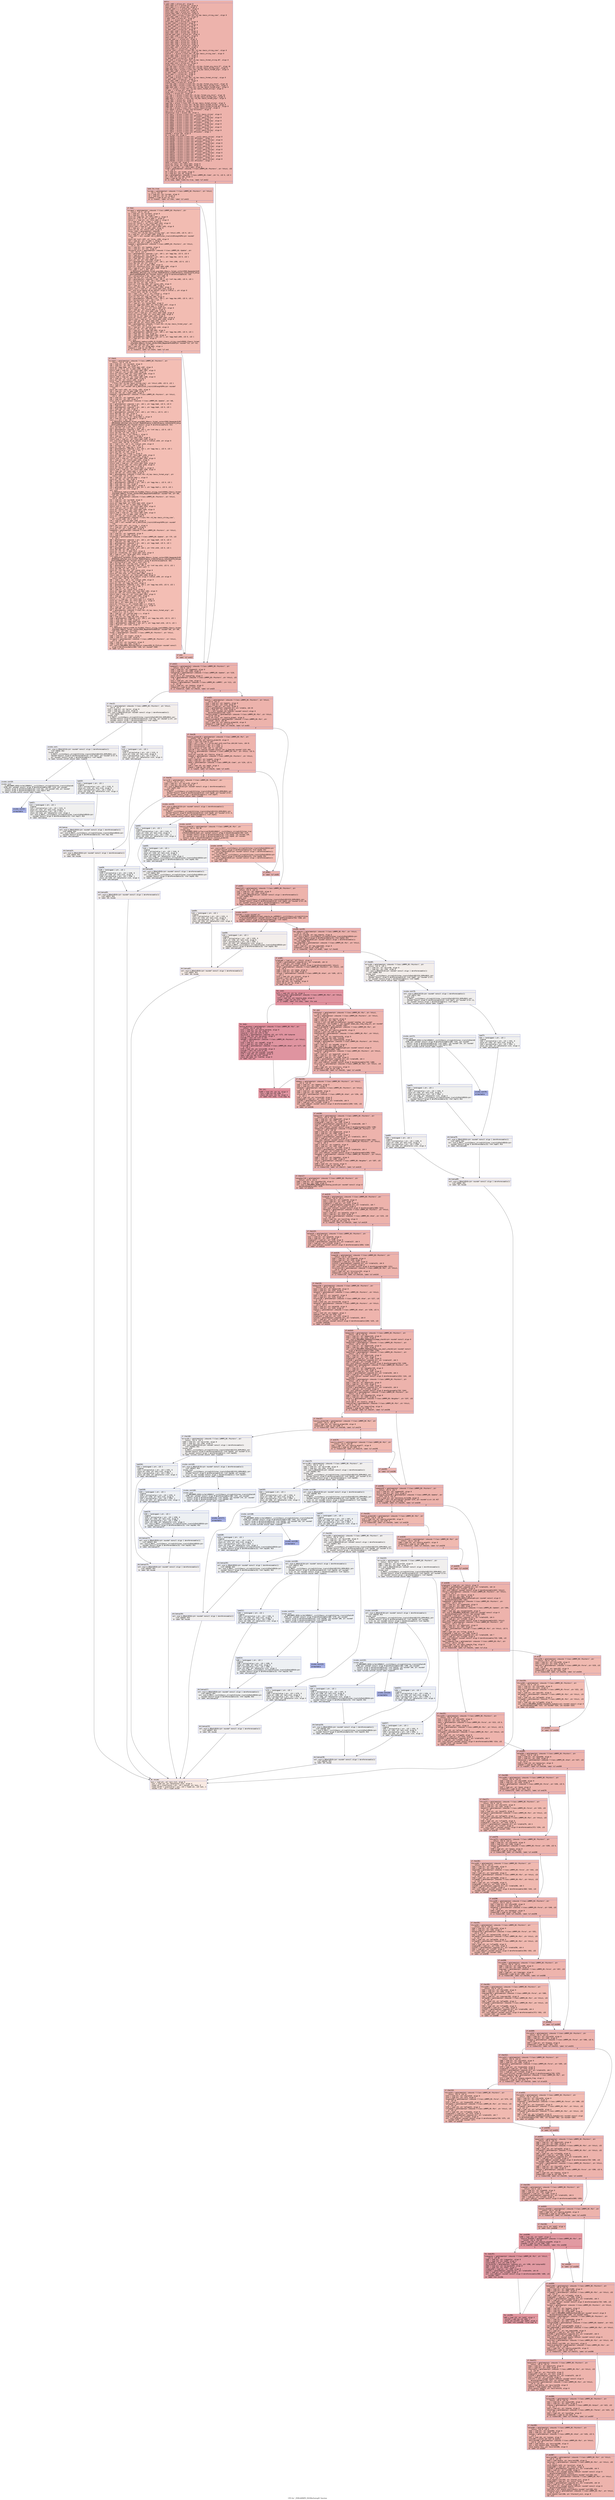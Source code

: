 digraph "CFG for '_ZN9LAMMPS_NS3Min5setupEi' function" {
	label="CFG for '_ZN9LAMMPS_NS3Min5setupEi' function";

	Node0x55814ac2b5d0 [shape=record,color="#3d50c3ff", style=filled, fillcolor="#d6524470" fontname="Courier",label="{entry:\l|  %.addr.i465 = alloca ptr, align 8\l  %this.addr.i2.i = alloca ptr, align 8\l  %desc.addr.i.i = alloca i64, align 8\l  %values.addr.i.i = alloca ptr, align 8\l  %this.addr.i.i = alloca ptr, align 8\l  %this.addr.i462 = alloca ptr, align 8\l  %store.addr.i463 = alloca ptr, align 8\l  %retval.i459 = alloca %\"class.fmt::v9_lmp::basic_string_view\", align 8\l  %this.addr.i460 = alloca ptr, align 8\l  %.addr.i458 = alloca ptr, align 8\l  %.addr.i = alloca ptr, align 8\l  %this.addr.i453 = alloca ptr, align 8\l  %s.addr.i454 = alloca ptr, align 8\l  %this.addr.i448 = alloca ptr, align 8\l  %s.addr.i449 = alloca ptr, align 8\l  %this.addr.i444 = alloca ptr, align 8\l  %s.addr.i445 = alloca ptr, align 8\l  %this.addr.i440 = alloca ptr, align 8\l  %desc.addr.i441 = alloca i64, align 8\l  %values.addr.i442 = alloca ptr, align 8\l  %this.addr.i438 = alloca ptr, align 8\l  %desc.addr.i = alloca i64, align 8\l  %values.addr.i = alloca ptr, align 8\l  %this.addr.i436 = alloca ptr, align 8\l  %this.addr.i434 = alloca ptr, align 8\l  %this.addr.i430 = alloca ptr, align 8\l  %store.addr.i431 = alloca ptr, align 8\l  %this.addr.i427 = alloca ptr, align 8\l  %store.addr.i = alloca ptr, align 8\l  %retval.i424 = alloca %\"class.fmt::v9_lmp::basic_string_view\", align 8\l  %this.addr.i425 = alloca ptr, align 8\l  %retval.i = alloca %\"class.fmt::v9_lmp::basic_string_view\", align 8\l  %this.addr.i422 = alloca ptr, align 8\l  %this.addr.i419 = alloca ptr, align 8\l  %s.addr.i420 = alloca ptr, align 8\l  %fmt.i410 = alloca %\"class.fmt::v9_lmp::basic_format_string.40\", align 8\l  %f.addr.i411 = alloca ptr, align 8\l  %args.addr.i412 = alloca ptr, align 8\l  %vargs.i413 = alloca ptr, align 8\l  %ref.tmp.i414 = alloca %\"class.fmt::v9_lmp::format_arg_store.57\", align 16\l  %agg.tmp.i415 = alloca %\"class.fmt::v9_lmp::basic_string_view\", align 8\l  %agg.tmp3.i416 = alloca %\"class.fmt::v9_lmp::basic_format_args\", align 8\l  %this.addr.i407 = alloca ptr, align 8\l  %s.addr.i408 = alloca ptr, align 8\l  %this.addr.i = alloca ptr, align 8\l  %s.addr.i = alloca ptr, align 8\l  %fmt.i398 = alloca %\"class.fmt::v9_lmp::basic_format_string\", align 8\l  %f.addr.i399 = alloca ptr, align 8\l  %args.addr.i400 = alloca ptr, align 8\l  %vargs.i401 = alloca ptr, align 8\l  %ref.tmp.i402 = alloca %\"class.fmt::v9_lmp::format_arg_store\", align 16\l  %agg.tmp.i403 = alloca %\"class.fmt::v9_lmp::basic_string_view\", align 8\l  %agg.tmp3.i404 = alloca %\"class.fmt::v9_lmp::basic_format_args\", align 8\l  %fmt.i = alloca %\"class.fmt::v9_lmp::basic_format_string\", align 8\l  %f.addr.i = alloca ptr, align 8\l  %args.addr.i = alloca ptr, align 8\l  %vargs.i = alloca ptr, align 8\l  %ref.tmp.i = alloca %\"class.fmt::v9_lmp::format_arg_store\", align 16\l  %agg.tmp.i = alloca %\"class.fmt::v9_lmp::basic_string_view\", align 8\l  %agg.tmp3.i = alloca %\"class.fmt::v9_lmp::basic_format_args\", align 8\l  %this.addr = alloca ptr, align 8\l  %flag.addr = alloca i32, align 4\l  %agg.tmp = alloca %\"class.fmt::v9_lmp::basic_format_string\", align 8\l  %agg.tmp6 = alloca %\"class.fmt::v9_lmp::basic_format_string\", align 8\l  %agg.tmp9 = alloca %\"class.fmt::v9_lmp::basic_format_string.40\", align 8\l  %ref.tmp = alloca %\"class.std::__cxx11::basic_string\", align 8\l  %ref.tmp16 = alloca %\"class.std::allocator\", align 1\l  %exn.slot = alloca ptr, align 8\l  %ehselector.slot = alloca i32, align 4\l  %ref.tmp17 = alloca %\"class.std::__cxx11::basic_string\", align 8\l  %ref.tmp18 = alloca %\"class.std::allocator\", align 1\l  %ref.tmp36 = alloca %\"class.std::__cxx11::basic_string\", align 8\l  %ref.tmp37 = alloca %\"class.std::allocator\", align 1\l  %ref.tmp40 = alloca %\"class.std::__cxx11::basic_string\", align 8\l  %ref.tmp41 = alloca %\"class.std::allocator\", align 1\l  %ref.tmp54 = alloca %\"class.std::__cxx11::basic_string\", align 8\l  %ref.tmp55 = alloca %\"class.std::allocator\", align 1\l  %ref.tmp67 = alloca %\"class.std::__cxx11::basic_string\", align 8\l  %ref.tmp68 = alloca %\"class.std::allocator\", align 1\l  %ref.tmp71 = alloca %\"class.std::__cxx11::basic_string\", align 8\l  %ref.tmp72 = alloca %\"class.std::allocator\", align 1\l  %ndofme = alloca i64, align 8\l  %m = alloca i32, align 4\l  %ref.tmp162 = alloca %\"class.std::__cxx11::basic_string\", align 8\l  %ref.tmp163 = alloca %\"class.std::allocator\", align 1\l  %ref.tmp166 = alloca %\"class.std::__cxx11::basic_string\", align 8\l  %ref.tmp167 = alloca %\"class.std::allocator\", align 1\l  %ref.tmp181 = alloca %\"class.std::__cxx11::basic_string\", align 8\l  %ref.tmp182 = alloca %\"class.std::allocator\", align 1\l  %ref.tmp185 = alloca %\"class.std::__cxx11::basic_string\", align 8\l  %ref.tmp186 = alloca %\"class.std::allocator\", align 1\l  %ref.tmp206 = alloca %\"class.std::__cxx11::basic_string\", align 8\l  %ref.tmp207 = alloca %\"class.std::allocator\", align 1\l  %ref.tmp210 = alloca %\"class.std::__cxx11::basic_string\", align 8\l  %ref.tmp211 = alloca %\"class.std::allocator\", align 1\l  %ref.tmp225 = alloca %\"class.std::__cxx11::basic_string\", align 8\l  %ref.tmp226 = alloca %\"class.std::allocator\", align 1\l  %ref.tmp229 = alloca %\"class.std::__cxx11::basic_string\", align 8\l  %ref.tmp230 = alloca %\"class.std::allocator\", align 1\l  %m347 = alloca i32, align 4\l  store ptr %this, ptr %this.addr, align 8\l  store i32 %flag, ptr %flag.addr, align 4\l  %this1 = load ptr, ptr %this.addr, align 8\l  %comm = getelementptr inbounds %\"class.LAMMPS_NS::Pointers\", ptr %this1, i32\l... 0, i32 9\l  %0 = load ptr, ptr %comm, align 8\l  %1 = load ptr, ptr %0, align 8\l  %me = getelementptr inbounds %\"class.LAMMPS_NS::Comm\", ptr %1, i32 0, i32 4\l  %2 = load i32, ptr %me, align 4\l  %cmp = icmp eq i32 %2, 0\l  br i1 %cmp, label %land.lhs.true, label %if.end12\l|{<s0>T|<s1>F}}"];
	Node0x55814ac2b5d0:s0 -> Node0x55814ac139f0[tooltip="entry -> land.lhs.true\nProbability 37.50%" ];
	Node0x55814ac2b5d0:s1 -> Node0x55814ac13a70[tooltip="entry -> if.end12\nProbability 62.50%" ];
	Node0x55814ac139f0 [shape=record,color="#3d50c3ff", style=filled, fillcolor="#de614d70" fontname="Courier",label="{land.lhs.true:\l|  %screen = getelementptr inbounds %\"class.LAMMPS_NS::Pointers\", ptr %this1,\l... i32 0, i32 18\l  %3 = load ptr, ptr %screen, align 8\l  %4 = load ptr, ptr %3, align 8\l  %tobool = icmp ne ptr %4, null\l  br i1 %tobool, label %if.then, label %if.end12\l|{<s0>T|<s1>F}}"];
	Node0x55814ac139f0:s0 -> Node0x55814ac13e30[tooltip="land.lhs.true -> if.then\nProbability 62.50%" ];
	Node0x55814ac139f0:s1 -> Node0x55814ac13a70[tooltip="land.lhs.true -> if.end12\nProbability 37.50%" ];
	Node0x55814ac13e30 [shape=record,color="#3d50c3ff", style=filled, fillcolor="#e1675170" fontname="Courier",label="{if.then:\l|  %screen2 = getelementptr inbounds %\"class.LAMMPS_NS::Pointers\", ptr\l... %this1, i32 0, i32 18\l  %5 = load ptr, ptr %screen2, align 8\l  %6 = load ptr, ptr %5, align 8\l  store ptr %agg.tmp, ptr %this.addr.i, align 8\l  store ptr @.str.5, ptr %s.addr.i, align 8\l  %this1.i = load ptr, ptr %this.addr.i, align 8\l  %7 = load ptr, ptr %s.addr.i, align 8\l  store ptr %this1.i, ptr %this.addr.i453, align 8\l  store ptr %7, ptr %s.addr.i454, align 8\l  %this1.i455 = load ptr, ptr %this.addr.i453, align 8\l  %8 = load ptr, ptr %s.addr.i454, align 8\l  store ptr %8, ptr %this1.i455, align 8\l  %size_.i456 = getelementptr inbounds\l... %\"class.fmt::v9_lmp::basic_string_view\", ptr %this1.i455, i32 0, i32 1\l  %9 = load ptr, ptr %s.addr.i454, align 8\l  %call.i457 = call noundef i64 @_ZNSt11char_traitsIcE6lengthEPKc(ptr noundef\l... %9)\l  store i64 %call.i457, ptr %size_.i456, align 8\l  %10 = load ptr, ptr %s.addr.i, align 8\l  store ptr %10, ptr %.addr.i, align 8\l  %update = getelementptr inbounds %\"class.LAMMPS_NS::Pointers\", ptr %this1,\l... i32 0, i32 7\l  %11 = load ptr, ptr %update, align 8\l  %12 = load ptr, ptr %11, align 8\l  %minimize_style = getelementptr inbounds %\"class.LAMMPS_NS::Update\", ptr\l... %12, i32 0, i32 27\l  %13 = getelementptr inbounds \{ ptr, i64 \}, ptr %agg.tmp, i32 0, i32 0\l  %14 = load ptr, ptr %13, align 8\l  %15 = getelementptr inbounds \{ ptr, i64 \}, ptr %agg.tmp, i32 0, i32 1\l  %16 = load i64, ptr %15, align 8\l  store ptr %14, ptr %fmt.i398, align 8\l  %17 = getelementptr inbounds \{ ptr, i64 \}, ptr %fmt.i398, i32 0, i32 1\l  store i64 %16, ptr %17, align 8\l  store ptr %6, ptr %f.addr.i399, align 8\l  store ptr %minimize_style, ptr %args.addr.i400, align 8\l  %18 = load ptr, ptr %args.addr.i400, align 8\l  %call.i405 = call \{ i64, i64 \}\l... @_ZN3fmt6v9_lmp16make_format_argsINS0_20basic_format_contextINS0_8appenderEcEE\l...JRPcEEENS0_16format_arg_storeIT_JDpNSt9remove_cvINSt16remove_referenceIT0_E4typ\l...eEE4typeEEEEDpOSB_(ptr noundef nonnull align 8 dereferenceable(8) %18)\l  %19 = extractvalue \{ i64, i64 \} %call.i405, 0\l  store i64 %19, ptr %ref.tmp.i402, align 16\l  %20 = getelementptr inbounds \{ i64, i64 \}, ptr %ref.tmp.i402, i32 0, i32 1\l  %21 = extractvalue \{ i64, i64 \} %call.i405, 1\l  store i64 %21, ptr %20, align 8\l  store ptr %ref.tmp.i402, ptr %vargs.i401, align 8\l  %22 = load ptr, ptr %f.addr.i399, align 8\l  store ptr %fmt.i398, ptr %this.addr.i422, align 8\l  %this1.i423 = load ptr, ptr %this.addr.i422, align 8\l  call void @llvm.memcpy.p0.p0.i64(ptr align 8 %retval.i, ptr align 8\l... %this1.i423, i64 16, i1 false)\l  %23 = load \{ ptr, i64 \}, ptr %retval.i, align 8\l  %24 = extractvalue \{ ptr, i64 \} %23, 0\l  store ptr %24, ptr %agg.tmp.i403, align 8\l  %25 = getelementptr inbounds \{ ptr, i64 \}, ptr %agg.tmp.i403, i32 0, i32 1\l  %26 = extractvalue \{ ptr, i64 \} %23, 1\l  store i64 %26, ptr %25, align 8\l  %27 = load ptr, ptr %vargs.i401, align 8\l  store ptr %agg.tmp3.i404, ptr %this.addr.i427, align 8\l  store ptr %27, ptr %store.addr.i, align 8\l  %this1.i428 = load ptr, ptr %this.addr.i427, align 8\l  %28 = load ptr, ptr %store.addr.i, align 8\l  store ptr %28, ptr %this.addr.i436, align 8\l  %this1.i437 = load ptr, ptr %this.addr.i436, align 8\l  store ptr %this1.i428, ptr %this.addr.i440, align 8\l  store i64 12, ptr %desc.addr.i441, align 8\l  store ptr %this1.i437, ptr %values.addr.i442, align 8\l  %this1.i443 = load ptr, ptr %this.addr.i440, align 8\l  %29 = load i64, ptr %desc.addr.i441, align 8\l  store i64 %29, ptr %this1.i443, align 8\l  %30 = getelementptr inbounds %\"class.fmt::v9_lmp::basic_format_args\", ptr\l... %this1.i443, i32 0, i32 1\l  %31 = load ptr, ptr %values.addr.i442, align 8\l  store ptr %31, ptr %30, align 8\l  %32 = load ptr, ptr %agg.tmp.i403, align 8\l  %33 = getelementptr inbounds \{ ptr, i64 \}, ptr %agg.tmp.i403, i32 0, i32 1\l  %34 = load i64, ptr %33, align 8\l  %35 = load i64, ptr %agg.tmp3.i404, align 8\l  %36 = getelementptr inbounds \{ i64, ptr \}, ptr %agg.tmp3.i404, i32 0, i32 1\l  %37 = load ptr, ptr %36, align 8\l  call void\l... @_ZN3fmt6v9_lmp6vprintEP8_IO_FILENS0_17basic_string_viewIcEENS0_17basic_format\l..._argsINS0_20basic_format_contextINS0_8appenderEcEEEE(ptr noundef %22, ptr %32,\l... i64 %34, i64 %35, ptr %37)\l  %38 = load i32, ptr %flag.addr, align 4\l  %tobool3 = icmp ne i32 %38, 0\l  br i1 %tobool3, label %if.then4, label %if.end\l|{<s0>T|<s1>F}}"];
	Node0x55814ac13e30:s0 -> Node0x55814ac3e290[tooltip="if.then -> if.then4\nProbability 62.50%" ];
	Node0x55814ac13e30:s1 -> Node0x55814ac3e340[tooltip="if.then -> if.end\nProbability 37.50%" ];
	Node0x55814ac3e290 [shape=record,color="#3d50c3ff", style=filled, fillcolor="#e36c5570" fontname="Courier",label="{if.then4:\l|  %screen5 = getelementptr inbounds %\"class.LAMMPS_NS::Pointers\", ptr\l... %this1, i32 0, i32 18\l  %39 = load ptr, ptr %screen5, align 8\l  %40 = load ptr, ptr %39, align 8\l  store ptr %agg.tmp6, ptr %this.addr.i407, align 8\l  store ptr @.str.6, ptr %s.addr.i408, align 8\l  %this1.i409 = load ptr, ptr %this.addr.i407, align 8\l  %41 = load ptr, ptr %s.addr.i408, align 8\l  store ptr %this1.i409, ptr %this.addr.i448, align 8\l  store ptr %41, ptr %s.addr.i449, align 8\l  %this1.i450 = load ptr, ptr %this.addr.i448, align 8\l  %42 = load ptr, ptr %s.addr.i449, align 8\l  store ptr %42, ptr %this1.i450, align 8\l  %size_.i451 = getelementptr inbounds\l... %\"class.fmt::v9_lmp::basic_string_view\", ptr %this1.i450, i32 0, i32 1\l  %43 = load ptr, ptr %s.addr.i449, align 8\l  %call.i452 = call noundef i64 @_ZNSt11char_traitsIcE6lengthEPKc(ptr noundef\l... %43)\l  store i64 %call.i452, ptr %size_.i451, align 8\l  %44 = load ptr, ptr %s.addr.i408, align 8\l  store ptr %44, ptr %.addr.i458, align 8\l  %update7 = getelementptr inbounds %\"class.LAMMPS_NS::Pointers\", ptr %this1,\l... i32 0, i32 7\l  %45 = load ptr, ptr %update7, align 8\l  %46 = load ptr, ptr %45, align 8\l  %unit_style = getelementptr inbounds %\"class.LAMMPS_NS::Update\", ptr %46,\l... i32 0, i32 23\l  %47 = getelementptr inbounds \{ ptr, i64 \}, ptr %agg.tmp6, i32 0, i32 0\l  %48 = load ptr, ptr %47, align 8\l  %49 = getelementptr inbounds \{ ptr, i64 \}, ptr %agg.tmp6, i32 0, i32 1\l  %50 = load i64, ptr %49, align 8\l  store ptr %48, ptr %fmt.i, align 8\l  %51 = getelementptr inbounds \{ ptr, i64 \}, ptr %fmt.i, i32 0, i32 1\l  store i64 %50, ptr %51, align 8\l  store ptr %40, ptr %f.addr.i, align 8\l  store ptr %unit_style, ptr %args.addr.i, align 8\l  %52 = load ptr, ptr %args.addr.i, align 8\l  %call.i = call \{ i64, i64 \}\l... @_ZN3fmt6v9_lmp16make_format_argsINS0_20basic_format_contextINS0_8appenderEcEE\l...JRPcEEENS0_16format_arg_storeIT_JDpNSt9remove_cvINSt16remove_referenceIT0_E4typ\l...eEE4typeEEEEDpOSB_(ptr noundef nonnull align 8 dereferenceable(8) %52)\l  %53 = extractvalue \{ i64, i64 \} %call.i, 0\l  store i64 %53, ptr %ref.tmp.i, align 16\l  %54 = getelementptr inbounds \{ i64, i64 \}, ptr %ref.tmp.i, i32 0, i32 1\l  %55 = extractvalue \{ i64, i64 \} %call.i, 1\l  store i64 %55, ptr %54, align 8\l  store ptr %ref.tmp.i, ptr %vargs.i, align 8\l  %56 = load ptr, ptr %f.addr.i, align 8\l  store ptr %fmt.i, ptr %this.addr.i425, align 8\l  %this1.i426 = load ptr, ptr %this.addr.i425, align 8\l  call void @llvm.memcpy.p0.p0.i64(ptr align 8 %retval.i424, ptr align 8\l... %this1.i426, i64 16, i1 false)\l  %57 = load \{ ptr, i64 \}, ptr %retval.i424, align 8\l  %58 = extractvalue \{ ptr, i64 \} %57, 0\l  store ptr %58, ptr %agg.tmp.i, align 8\l  %59 = getelementptr inbounds \{ ptr, i64 \}, ptr %agg.tmp.i, i32 0, i32 1\l  %60 = extractvalue \{ ptr, i64 \} %57, 1\l  store i64 %60, ptr %59, align 8\l  %61 = load ptr, ptr %vargs.i, align 8\l  store ptr %agg.tmp3.i, ptr %this.addr.i430, align 8\l  store ptr %61, ptr %store.addr.i431, align 8\l  %this1.i432 = load ptr, ptr %this.addr.i430, align 8\l  %62 = load ptr, ptr %store.addr.i431, align 8\l  store ptr %62, ptr %this.addr.i434, align 8\l  %this1.i435 = load ptr, ptr %this.addr.i434, align 8\l  store ptr %this1.i432, ptr %this.addr.i438, align 8\l  store i64 12, ptr %desc.addr.i, align 8\l  store ptr %this1.i435, ptr %values.addr.i, align 8\l  %this1.i439 = load ptr, ptr %this.addr.i438, align 8\l  %63 = load i64, ptr %desc.addr.i, align 8\l  store i64 %63, ptr %this1.i439, align 8\l  %64 = getelementptr inbounds %\"class.fmt::v9_lmp::basic_format_args\", ptr\l... %this1.i439, i32 0, i32 1\l  %65 = load ptr, ptr %values.addr.i, align 8\l  store ptr %65, ptr %64, align 8\l  %66 = load ptr, ptr %agg.tmp.i, align 8\l  %67 = getelementptr inbounds \{ ptr, i64 \}, ptr %agg.tmp.i, i32 0, i32 1\l  %68 = load i64, ptr %67, align 8\l  %69 = load i64, ptr %agg.tmp3.i, align 8\l  %70 = getelementptr inbounds \{ i64, ptr \}, ptr %agg.tmp3.i, i32 0, i32 1\l  %71 = load ptr, ptr %70, align 8\l  call void\l... @_ZN3fmt6v9_lmp6vprintEP8_IO_FILENS0_17basic_string_viewIcEENS0_17basic_format\l..._argsINS0_20basic_format_contextINS0_8appenderEcEEEE(ptr noundef %56, ptr %66,\l... i64 %68, i64 %69, ptr %71)\l  %screen8 = getelementptr inbounds %\"class.LAMMPS_NS::Pointers\", ptr %this1,\l... i32 0, i32 18\l  %72 = load ptr, ptr %screen8, align 8\l  %73 = load ptr, ptr %72, align 8\l  store ptr %agg.tmp9, ptr %this.addr.i419, align 8\l  store ptr @.str.7, ptr %s.addr.i420, align 8\l  %this1.i421 = load ptr, ptr %this.addr.i419, align 8\l  %74 = load ptr, ptr %s.addr.i420, align 8\l  store ptr %this1.i421, ptr %this.addr.i444, align 8\l  store ptr %74, ptr %s.addr.i445, align 8\l  %this1.i446 = load ptr, ptr %this.addr.i444, align 8\l  %75 = load ptr, ptr %s.addr.i445, align 8\l  store ptr %75, ptr %this1.i446, align 8\l  %size_.i = getelementptr inbounds %\"class.fmt::v9_lmp::basic_string_view\",\l... ptr %this1.i446, i32 0, i32 1\l  %76 = load ptr, ptr %s.addr.i445, align 8\l  %call.i447 = call noundef i64 @_ZNSt11char_traitsIcE6lengthEPKc(ptr noundef\l... %76)\l  store i64 %call.i447, ptr %size_.i, align 8\l  %77 = load ptr, ptr %s.addr.i420, align 8\l  store ptr %77, ptr %.addr.i465, align 8\l  %update10 = getelementptr inbounds %\"class.LAMMPS_NS::Pointers\", ptr %this1,\l... i32 0, i32 7\l  %78 = load ptr, ptr %update10, align 8\l  %79 = load ptr, ptr %78, align 8\l  %ntimestep = getelementptr inbounds %\"class.LAMMPS_NS::Update\", ptr %79, i32\l... 0, i32 4\l  %80 = getelementptr inbounds \{ ptr, i64 \}, ptr %agg.tmp9, i32 0, i32 0\l  %81 = load ptr, ptr %80, align 8\l  %82 = getelementptr inbounds \{ ptr, i64 \}, ptr %agg.tmp9, i32 0, i32 1\l  %83 = load i64, ptr %82, align 8\l  store ptr %81, ptr %fmt.i410, align 8\l  %84 = getelementptr inbounds \{ ptr, i64 \}, ptr %fmt.i410, i32 0, i32 1\l  store i64 %83, ptr %84, align 8\l  store ptr %73, ptr %f.addr.i411, align 8\l  store ptr %ntimestep, ptr %args.addr.i412, align 8\l  %85 = load ptr, ptr %args.addr.i412, align 8\l  %call.i417 = call \{ i64, i64 \}\l... @_ZN3fmt6v9_lmp16make_format_argsINS0_20basic_format_contextINS0_8appenderEcEE\l...JRlEEENS0_16format_arg_storeIT_JDpNSt9remove_cvINSt16remove_referenceIT0_E4type\l...EE4typeEEEEDpOSA_(ptr noundef nonnull align 8 dereferenceable(8) %85)\l  %86 = extractvalue \{ i64, i64 \} %call.i417, 0\l  store i64 %86, ptr %ref.tmp.i414, align 16\l  %87 = getelementptr inbounds \{ i64, i64 \}, ptr %ref.tmp.i414, i32 0, i32 1\l  %88 = extractvalue \{ i64, i64 \} %call.i417, 1\l  store i64 %88, ptr %87, align 8\l  store ptr %ref.tmp.i414, ptr %vargs.i413, align 8\l  %89 = load ptr, ptr %f.addr.i411, align 8\l  store ptr %fmt.i410, ptr %this.addr.i460, align 8\l  %this1.i461 = load ptr, ptr %this.addr.i460, align 8\l  call void @llvm.memcpy.p0.p0.i64(ptr align 8 %retval.i459, ptr align 8\l... %this1.i461, i64 16, i1 false)\l  %90 = load \{ ptr, i64 \}, ptr %retval.i459, align 8\l  %91 = extractvalue \{ ptr, i64 \} %90, 0\l  store ptr %91, ptr %agg.tmp.i415, align 8\l  %92 = getelementptr inbounds \{ ptr, i64 \}, ptr %agg.tmp.i415, i32 0, i32 1\l  %93 = extractvalue \{ ptr, i64 \} %90, 1\l  store i64 %93, ptr %92, align 8\l  %94 = load ptr, ptr %vargs.i413, align 8\l  store ptr %agg.tmp3.i416, ptr %this.addr.i462, align 8\l  store ptr %94, ptr %store.addr.i463, align 8\l  %this1.i464 = load ptr, ptr %this.addr.i462, align 8\l  %95 = load ptr, ptr %store.addr.i463, align 8\l  store ptr %95, ptr %this.addr.i.i, align 8\l  %this1.i.i = load ptr, ptr %this.addr.i.i, align 8\l  store ptr %this1.i464, ptr %this.addr.i2.i, align 8\l  store i64 3, ptr %desc.addr.i.i, align 8\l  store ptr %this1.i.i, ptr %values.addr.i.i, align 8\l  %this1.i3.i = load ptr, ptr %this.addr.i2.i, align 8\l  %96 = load i64, ptr %desc.addr.i.i, align 8\l  store i64 %96, ptr %this1.i3.i, align 8\l  %97 = getelementptr inbounds %\"class.fmt::v9_lmp::basic_format_args\", ptr\l... %this1.i3.i, i32 0, i32 1\l  %98 = load ptr, ptr %values.addr.i.i, align 8\l  store ptr %98, ptr %97, align 8\l  %99 = load ptr, ptr %agg.tmp.i415, align 8\l  %100 = getelementptr inbounds \{ ptr, i64 \}, ptr %agg.tmp.i415, i32 0, i32 1\l  %101 = load i64, ptr %100, align 8\l  %102 = load i64, ptr %agg.tmp3.i416, align 8\l  %103 = getelementptr inbounds \{ i64, ptr \}, ptr %agg.tmp3.i416, i32 0, i32 1\l  %104 = load ptr, ptr %103, align 8\l  call void\l... @_ZN3fmt6v9_lmp6vprintEP8_IO_FILENS0_17basic_string_viewIcEENS0_17basic_format\l..._argsINS0_20basic_format_contextINS0_8appenderEcEEEE(ptr noundef %89, ptr %99,\l... i64 %101, i64 %102, ptr %104)\l  %timer = getelementptr inbounds %\"class.LAMMPS_NS::Pointers\", ptr %this1,\l... i32 0, i32 15\l  %105 = load ptr, ptr %timer, align 8\l  %106 = load ptr, ptr %105, align 8\l  %screen11 = getelementptr inbounds %\"class.LAMMPS_NS::Pointers\", ptr %this1,\l... i32 0, i32 18\l  %107 = load ptr, ptr %screen11, align 8\l  %108 = load ptr, ptr %107, align 8\l  call void @_ZN9LAMMPS_NS5Timer13print_timeoutEP8_IO_FILE(ptr noundef nonnull\l... align 8 dereferenceable(488) %106, ptr noundef %108)\l  br label %if.end\l}"];
	Node0x55814ac3e290 -> Node0x55814ac3e340[tooltip="if.then4 -> if.end\nProbability 100.00%" ];
	Node0x55814ac3e340 [shape=record,color="#3d50c3ff", style=filled, fillcolor="#e1675170" fontname="Courier",label="{if.end:\l|  br label %if.end12\l}"];
	Node0x55814ac3e340 -> Node0x55814ac13a70[tooltip="if.end -> if.end12\nProbability 100.00%" ];
	Node0x55814ac13a70 [shape=record,color="#3d50c3ff", style=filled, fillcolor="#d6524470" fontname="Courier",label="{if.end12:\l|  %update13 = getelementptr inbounds %\"class.LAMMPS_NS::Pointers\", ptr\l... %this1, i32 0, i32 7\l  %109 = load ptr, ptr %update13, align 8\l  %110 = load ptr, ptr %109, align 8\l  %setupflag = getelementptr inbounds %\"class.LAMMPS_NS::Update\", ptr %110,\l... i32 0, i32 16\l  store i32 1, ptr %setupflag, align 4\l  %lmp = getelementptr inbounds %\"class.LAMMPS_NS::Pointers\", ptr %this1, i32\l... 0, i32 1\l  %111 = load ptr, ptr %lmp, align 8\l  %kokkos = getelementptr inbounds %\"class.LAMMPS_NS::LAMMPS\", ptr %111, i32\l... 0, i32 14\l  %112 = load ptr, ptr %kokkos, align 8\l  %tobool14 = icmp ne ptr %112, null\l  br i1 %tobool14, label %if.then15, label %if.end25\l|{<s0>T|<s1>F}}"];
	Node0x55814ac13a70:s0 -> Node0x55814ac46250[tooltip="if.end12 -> if.then15\nProbability 0.00%" ];
	Node0x55814ac13a70:s1 -> Node0x55814ac462d0[tooltip="if.end12 -> if.end25\nProbability 100.00%" ];
	Node0x55814ac46250 [shape=record,color="#3d50c3ff", style=filled, fillcolor="#e5d8d170" fontname="Courier",label="{if.then15:\l|  %error = getelementptr inbounds %\"class.LAMMPS_NS::Pointers\", ptr %this1,\l... i32 0, i32 3\l  %113 = load ptr, ptr %error, align 8\l  %114 = load ptr, ptr %113, align 8\l  call void @_ZNSaIcEC1Ev(ptr noundef nonnull align 1 dereferenceable(1)\l... %ref.tmp16) #14\l  invoke void\l... @_ZNSt7__cxx1112basic_stringIcSt11char_traitsIcESaIcEEC2IS3_EEPKcRKS3_(ptr\l... noundef nonnull align 8 dereferenceable(32) %ref.tmp, ptr noundef @.str, ptr\l... noundef nonnull align 1 dereferenceable(1) %ref.tmp16)\l          to label %invoke.cont unwind label %lpad\l}"];
	Node0x55814ac46250 -> Node0x55814ac46760[tooltip="if.then15 -> invoke.cont\nProbability 50.00%" ];
	Node0x55814ac46250 -> Node0x55814ac467e0[tooltip="if.then15 -> lpad\nProbability 50.00%" ];
	Node0x55814ac46760 [shape=record,color="#3d50c3ff", style=filled, fillcolor="#e0dbd870" fontname="Courier",label="{invoke.cont:\l|  call void @_ZNSaIcEC1Ev(ptr noundef nonnull align 1 dereferenceable(1)\l... %ref.tmp18) #14\l  invoke void\l... @_ZNSt7__cxx1112basic_stringIcSt11char_traitsIcESaIcEEC2IS3_EEPKcRKS3_(ptr\l... noundef nonnull align 8 dereferenceable(32) %ref.tmp17, ptr noundef @.str.8,\l... ptr noundef nonnull align 1 dereferenceable(1) %ref.tmp18)\l          to label %invoke.cont20 unwind label %lpad19\l}"];
	Node0x55814ac46760 -> Node0x55814ac46b60[tooltip="invoke.cont -> invoke.cont20\nProbability 50.00%" ];
	Node0x55814ac46760 -> Node0x55814ac46bb0[tooltip="invoke.cont -> lpad19\nProbability 50.00%" ];
	Node0x55814ac46b60 [shape=record,color="#3d50c3ff", style=filled, fillcolor="#dedcdb70" fontname="Courier",label="{invoke.cont20:\l|  invoke void\l... @_ZN9LAMMPS_NS5Error3allERKNSt7__cxx1112basic_stringIcSt11char_traitsIcESaIcEE\l...EiS8_(ptr noundef nonnull align 8 dereferenceable(196) %114, ptr noundef\l... nonnull align 8 dereferenceable(32) %ref.tmp, i32 noundef 219, ptr noundef\l... nonnull align 8 dereferenceable(32) %ref.tmp17) #15\l          to label %invoke.cont22 unwind label %lpad21\l}"];
	Node0x55814ac46b60 -> Node0x55814ac46b10[tooltip="invoke.cont20 -> invoke.cont22\nProbability 0.00%" ];
	Node0x55814ac46b60 -> Node0x55814ac46ed0[tooltip="invoke.cont20 -> lpad21\nProbability 100.00%" ];
	Node0x55814ac46b10 [shape=record,color="#3d50c3ff", style=filled, fillcolor="#3d50c370" fontname="Courier",label="{invoke.cont22:\l|  unreachable\l}"];
	Node0x55814ac467e0 [shape=record,color="#3d50c3ff", style=filled, fillcolor="#e0dbd870" fontname="Courier",label="{lpad:\l|  %115 = landingpad \{ ptr, i32 \}\l          cleanup\l  %116 = extractvalue \{ ptr, i32 \} %115, 0\l  store ptr %116, ptr %exn.slot, align 8\l  %117 = extractvalue \{ ptr, i32 \} %115, 1\l  store i32 %117, ptr %ehselector.slot, align 4\l  br label %ehcleanup24\l}"];
	Node0x55814ac467e0 -> Node0x55814ac47400[tooltip="lpad -> ehcleanup24\nProbability 100.00%" ];
	Node0x55814ac46bb0 [shape=record,color="#3d50c3ff", style=filled, fillcolor="#dedcdb70" fontname="Courier",label="{lpad19:\l|  %118 = landingpad \{ ptr, i32 \}\l          cleanup\l  %119 = extractvalue \{ ptr, i32 \} %118, 0\l  store ptr %119, ptr %exn.slot, align 8\l  %120 = extractvalue \{ ptr, i32 \} %118, 1\l  store i32 %120, ptr %ehselector.slot, align 4\l  br label %ehcleanup\l}"];
	Node0x55814ac46bb0 -> Node0x55814ac47750[tooltip="lpad19 -> ehcleanup\nProbability 100.00%" ];
	Node0x55814ac46ed0 [shape=record,color="#3d50c3ff", style=filled, fillcolor="#dedcdb70" fontname="Courier",label="{lpad21:\l|  %121 = landingpad \{ ptr, i32 \}\l          cleanup\l  %122 = extractvalue \{ ptr, i32 \} %121, 0\l  store ptr %122, ptr %exn.slot, align 8\l  %123 = extractvalue \{ ptr, i32 \} %121, 1\l  store i32 %123, ptr %ehselector.slot, align 4\l  call void @_ZNSt7__cxx1112basic_stringIcSt11char_traitsIcESaIcEED1Ev(ptr\l... noundef nonnull align 8 dereferenceable(32) %ref.tmp17) #14\l  br label %ehcleanup\l}"];
	Node0x55814ac46ed0 -> Node0x55814ac47750[tooltip="lpad21 -> ehcleanup\nProbability 100.00%" ];
	Node0x55814ac47750 [shape=record,color="#3d50c3ff", style=filled, fillcolor="#e0dbd870" fontname="Courier",label="{ehcleanup:\l|  call void @_ZNSaIcED1Ev(ptr noundef nonnull align 1 dereferenceable(1)\l... %ref.tmp18) #14\l  call void @_ZNSt7__cxx1112basic_stringIcSt11char_traitsIcESaIcEED1Ev(ptr\l... noundef nonnull align 8 dereferenceable(32) %ref.tmp) #14\l  br label %ehcleanup24\l}"];
	Node0x55814ac47750 -> Node0x55814ac47400[tooltip="ehcleanup -> ehcleanup24\nProbability 100.00%" ];
	Node0x55814ac47400 [shape=record,color="#3d50c3ff", style=filled, fillcolor="#e5d8d170" fontname="Courier",label="{ehcleanup24:\l|  call void @_ZNSaIcED1Ev(ptr noundef nonnull align 1 dereferenceable(1)\l... %ref.tmp16) #14\l  br label %eh.resume\l}"];
	Node0x55814ac47400 -> Node0x55814ac48000[tooltip="ehcleanup24 -> eh.resume\nProbability 100.00%" ];
	Node0x55814ac462d0 [shape=record,color="#3d50c3ff", style=filled, fillcolor="#d6524470" fontname="Courier",label="{if.end25:\l|  %modify = getelementptr inbounds %\"class.LAMMPS_NS::Pointers\", ptr %this1,\l... i32 0, i32 12\l  %124 = load ptr, ptr %modify, align 8\l  %125 = load ptr, ptr %124, align 8\l  %vtable = load ptr, ptr %125, align 8\l  %vfn = getelementptr inbounds ptr, ptr %vtable, i64 44\l  %126 = load ptr, ptr %vfn, align 8\l  %call = call noundef i32 %126(ptr noundef nonnull align 8\l... dereferenceable(720) %125)\l  %nextra_global = getelementptr inbounds %\"class.LAMMPS_NS::Min\", ptr %this1,\l... i32 0, i32 58\l  store i32 %call, ptr %nextra_global, align 8\l  %nextra_global26 = getelementptr inbounds %\"class.LAMMPS_NS::Min\", ptr\l... %this1, i32 0, i32 58\l  %127 = load i32, ptr %nextra_global26, align 8\l  %tobool27 = icmp ne i32 %127, 0\l  br i1 %tobool27, label %if.then28, label %if.end52\l|{<s0>T|<s1>F}}"];
	Node0x55814ac462d0:s0 -> Node0x55814ac48960[tooltip="if.end25 -> if.then28\nProbability 62.50%" ];
	Node0x55814ac462d0:s1 -> Node0x55814ac489e0[tooltip="if.end25 -> if.end52\nProbability 37.50%" ];
	Node0x55814ac48960 [shape=record,color="#3d50c3ff", style=filled, fillcolor="#d8564670" fontname="Courier",label="{if.then28:\l|  %nextra_global29 = getelementptr inbounds %\"class.LAMMPS_NS::Min\", ptr\l... %this1, i32 0, i32 58\l  %128 = load i32, ptr %nextra_global29, align 8\l  %conv = sext i32 %128 to i64\l  %129 = call \{ i64, i1 \} @llvm.umul.with.overflow.i64(i64 %conv, i64 8)\l  %130 = extractvalue \{ i64, i1 \} %129, 1\l  %131 = extractvalue \{ i64, i1 \} %129, 0\l  %132 = select i1 %130, i64 -1, i64 %131\l  %call30 = call noalias noundef nonnull ptr @_Znam(i64 noundef %132) #16\l  %fextra = getelementptr inbounds %\"class.LAMMPS_NS::Min\", ptr %this1, i32 0,\l... i32 59\l  store ptr %call30, ptr %fextra, align 8\l  %comm31 = getelementptr inbounds %\"class.LAMMPS_NS::Pointers\", ptr %this1,\l... i32 0, i32 9\l  %133 = load ptr, ptr %comm31, align 8\l  %134 = load ptr, ptr %133, align 8\l  %me32 = getelementptr inbounds %\"class.LAMMPS_NS::Comm\", ptr %134, i32 0,\l... i32 4\l  %135 = load i32, ptr %me32, align 4\l  %cmp33 = icmp eq i32 %135, 0\l  br i1 %cmp33, label %if.then34, label %if.end51\l|{<s0>T|<s1>F}}"];
	Node0x55814ac48960:s0 -> Node0x55814ac496f0[tooltip="if.then28 -> if.then34\nProbability 37.50%" ];
	Node0x55814ac48960:s1 -> Node0x55814ac49740[tooltip="if.then28 -> if.end51\nProbability 62.50%" ];
	Node0x55814ac496f0 [shape=record,color="#3d50c3ff", style=filled, fillcolor="#e1675170" fontname="Courier",label="{if.then34:\l|  %error35 = getelementptr inbounds %\"class.LAMMPS_NS::Pointers\", ptr\l... %this1, i32 0, i32 3\l  %136 = load ptr, ptr %error35, align 8\l  %137 = load ptr, ptr %136, align 8\l  call void @_ZNSaIcEC1Ev(ptr noundef nonnull align 1 dereferenceable(1)\l... %ref.tmp37) #14\l  invoke void\l... @_ZNSt7__cxx1112basic_stringIcSt11char_traitsIcESaIcEEC2IS3_EEPKcRKS3_(ptr\l... noundef nonnull align 8 dereferenceable(32) %ref.tmp36, ptr noundef @.str,\l... ptr noundef nonnull align 1 dereferenceable(1) %ref.tmp37)\l          to label %invoke.cont39 unwind label %lpad38\l}"];
	Node0x55814ac496f0 -> Node0x55814ac49ba0[tooltip="if.then34 -> invoke.cont39\nProbability 100.00%" ];
	Node0x55814ac496f0 -> Node0x55814ac49c20[tooltip="if.then34 -> lpad38\nProbability 0.00%" ];
	Node0x55814ac49ba0 [shape=record,color="#3d50c3ff", style=filled, fillcolor="#e1675170" fontname="Courier",label="{invoke.cont39:\l|  call void @_ZNSaIcEC1Ev(ptr noundef nonnull align 1 dereferenceable(1)\l... %ref.tmp41) #14\l  invoke void\l... @_ZNSt7__cxx1112basic_stringIcSt11char_traitsIcESaIcEEC2IS3_EEPKcRKS3_(ptr\l... noundef nonnull align 8 dereferenceable(32) %ref.tmp40, ptr noundef @.str.9,\l... ptr noundef nonnull align 1 dereferenceable(1) %ref.tmp41)\l          to label %invoke.cont43 unwind label %lpad42\l}"];
	Node0x55814ac49ba0 -> Node0x55814ac49fa0[tooltip="invoke.cont39 -> invoke.cont43\nProbability 100.00%" ];
	Node0x55814ac49ba0 -> Node0x55814ac49ff0[tooltip="invoke.cont39 -> lpad42\nProbability 0.00%" ];
	Node0x55814ac49fa0 [shape=record,color="#3d50c3ff", style=filled, fillcolor="#e1675170" fontname="Courier",label="{invoke.cont43:\l|  %nextra_global44 = getelementptr inbounds %\"class.LAMMPS_NS::Min\", ptr\l... %this1, i32 0, i32 58\l  invoke void\l... @_ZN9LAMMPS_NS5Error7warningIJRiEEEvRKNSt7__cxx1112basic_stringIcSt11char_trai\l...tsIcESaIcEEEiSA_DpOT_(ptr noundef nonnull align 8 dereferenceable(196) %137,\l... ptr noundef nonnull align 8 dereferenceable(32) %ref.tmp36, i32 noundef 228,\l... ptr noundef nonnull align 8 dereferenceable(32) %ref.tmp40, ptr noundef\l... nonnull align 4 dereferenceable(4) %nextra_global44)\l          to label %invoke.cont46 unwind label %lpad45\l}"];
	Node0x55814ac49fa0 -> Node0x55814ac49f50[tooltip="invoke.cont43 -> invoke.cont46\nProbability 100.00%" ];
	Node0x55814ac49fa0 -> Node0x55814ac12ed0[tooltip="invoke.cont43 -> lpad45\nProbability 0.00%" ];
	Node0x55814ac49f50 [shape=record,color="#3d50c3ff", style=filled, fillcolor="#e1675170" fontname="Courier",label="{invoke.cont46:\l|  call void @_ZNSt7__cxx1112basic_stringIcSt11char_traitsIcESaIcEED1Ev(ptr\l... noundef nonnull align 8 dereferenceable(32) %ref.tmp40) #14\l  call void @_ZNSaIcED1Ev(ptr noundef nonnull align 1 dereferenceable(1)\l... %ref.tmp41) #14\l  call void @_ZNSt7__cxx1112basic_stringIcSt11char_traitsIcESaIcEED1Ev(ptr\l... noundef nonnull align 8 dereferenceable(32) %ref.tmp36) #14\l  call void @_ZNSaIcED1Ev(ptr noundef nonnull align 1 dereferenceable(1)\l... %ref.tmp37) #14\l  br label %if.end51\l}"];
	Node0x55814ac49f50 -> Node0x55814ac49740[tooltip="invoke.cont46 -> if.end51\nProbability 100.00%" ];
	Node0x55814ac49c20 [shape=record,color="#3d50c3ff", style=filled, fillcolor="#dbdcde70" fontname="Courier",label="{lpad38:\l|  %138 = landingpad \{ ptr, i32 \}\l          cleanup\l  %139 = extractvalue \{ ptr, i32 \} %138, 0\l  store ptr %139, ptr %exn.slot, align 8\l  %140 = extractvalue \{ ptr, i32 \} %138, 1\l  store i32 %140, ptr %ehselector.slot, align 4\l  br label %ehcleanup50\l}"];
	Node0x55814ac49c20 -> Node0x55814ac13650[tooltip="lpad38 -> ehcleanup50\nProbability 100.00%" ];
	Node0x55814ac49ff0 [shape=record,color="#3d50c3ff", style=filled, fillcolor="#dbdcde70" fontname="Courier",label="{lpad42:\l|  %141 = landingpad \{ ptr, i32 \}\l          cleanup\l  %142 = extractvalue \{ ptr, i32 \} %141, 0\l  store ptr %142, ptr %exn.slot, align 8\l  %143 = extractvalue \{ ptr, i32 \} %141, 1\l  store i32 %143, ptr %ehselector.slot, align 4\l  br label %ehcleanup48\l}"];
	Node0x55814ac49ff0 -> Node0x55814ac4be60[tooltip="lpad42 -> ehcleanup48\nProbability 100.00%" ];
	Node0x55814ac12ed0 [shape=record,color="#3d50c3ff", style=filled, fillcolor="#dbdcde70" fontname="Courier",label="{lpad45:\l|  %144 = landingpad \{ ptr, i32 \}\l          cleanup\l  %145 = extractvalue \{ ptr, i32 \} %144, 0\l  store ptr %145, ptr %exn.slot, align 8\l  %146 = extractvalue \{ ptr, i32 \} %144, 1\l  store i32 %146, ptr %ehselector.slot, align 4\l  call void @_ZNSt7__cxx1112basic_stringIcSt11char_traitsIcESaIcEED1Ev(ptr\l... noundef nonnull align 8 dereferenceable(32) %ref.tmp40) #14\l  br label %ehcleanup48\l}"];
	Node0x55814ac12ed0 -> Node0x55814ac4be60[tooltip="lpad45 -> ehcleanup48\nProbability 100.00%" ];
	Node0x55814ac4be60 [shape=record,color="#3d50c3ff", style=filled, fillcolor="#e0dbd870" fontname="Courier",label="{ehcleanup48:\l|  call void @_ZNSaIcED1Ev(ptr noundef nonnull align 1 dereferenceable(1)\l... %ref.tmp41) #14\l  call void @_ZNSt7__cxx1112basic_stringIcSt11char_traitsIcESaIcEED1Ev(ptr\l... noundef nonnull align 8 dereferenceable(32) %ref.tmp36) #14\l  br label %ehcleanup50\l}"];
	Node0x55814ac4be60 -> Node0x55814ac13650[tooltip="ehcleanup48 -> ehcleanup50\nProbability 100.00%" ];
	Node0x55814ac13650 [shape=record,color="#3d50c3ff", style=filled, fillcolor="#e3d9d370" fontname="Courier",label="{ehcleanup50:\l|  call void @_ZNSaIcED1Ev(ptr noundef nonnull align 1 dereferenceable(1)\l... %ref.tmp37) #14\l  br label %eh.resume\l}"];
	Node0x55814ac13650 -> Node0x55814ac48000[tooltip="ehcleanup50 -> eh.resume\nProbability 100.00%" ];
	Node0x55814ac49740 [shape=record,color="#3d50c3ff", style=filled, fillcolor="#d8564670" fontname="Courier",label="{if.end51:\l|  br label %if.end52\l}"];
	Node0x55814ac49740 -> Node0x55814ac489e0[tooltip="if.end51 -> if.end52\nProbability 100.00%" ];
	Node0x55814ac489e0 [shape=record,color="#3d50c3ff", style=filled, fillcolor="#d6524470" fontname="Courier",label="{if.end52:\l|  %modify53 = getelementptr inbounds %\"class.LAMMPS_NS::Pointers\", ptr\l... %this1, i32 0, i32 12\l  %147 = load ptr, ptr %modify53, align 8\l  %148 = load ptr, ptr %147, align 8\l  call void @_ZNSaIcEC1Ev(ptr noundef nonnull align 1 dereferenceable(1)\l... %ref.tmp55) #14\l  invoke void\l... @_ZNSt7__cxx1112basic_stringIcSt11char_traitsIcESaIcEEC2IS3_EEPKcRKS3_(ptr\l... noundef nonnull align 8 dereferenceable(32) %ref.tmp54, ptr noundef @.str.10,\l... ptr noundef nonnull align 1 dereferenceable(1) %ref.tmp55)\l          to label %invoke.cont57 unwind label %lpad56\l}"];
	Node0x55814ac489e0 -> Node0x55814ac4cb70[tooltip="if.end52 -> invoke.cont57\nProbability 100.00%" ];
	Node0x55814ac489e0 -> Node0x55814ac4cbf0[tooltip="if.end52 -> lpad56\nProbability 0.00%" ];
	Node0x55814ac4cb70 [shape=record,color="#3d50c3ff", style=filled, fillcolor="#d6524470" fontname="Courier",label="{invoke.cont57:\l|  %call60 = invoke noundef ptr\l... @_ZNK9LAMMPS_NS6Modify17get_compute_by_idERKNSt7__cxx1112basic_stringIcSt11cha\l...r_traitsIcESaIcEEE(ptr noundef nonnull align 8 dereferenceable(720) %148, ptr\l... noundef nonnull align 8 dereferenceable(32) %ref.tmp54)\l          to label %invoke.cont59 unwind label %lpad58\l}"];
	Node0x55814ac4cb70 -> Node0x55814ac4cb20[tooltip="invoke.cont57 -> invoke.cont59\nProbability 100.00%" ];
	Node0x55814ac4cb70 -> Node0x55814ac4ce90[tooltip="invoke.cont57 -> lpad58\nProbability 0.00%" ];
	Node0x55814ac4cb20 [shape=record,color="#3d50c3ff", style=filled, fillcolor="#d6524470" fontname="Courier",label="{invoke.cont59:\l|  %pe_compute = getelementptr inbounds %\"class.LAMMPS_NS::Min\", ptr %this1,\l... i32 0, i32 52\l  store ptr %call60, ptr %pe_compute, align 8\l  call void @_ZNSt7__cxx1112basic_stringIcSt11char_traitsIcESaIcEED1Ev(ptr\l... noundef nonnull align 8 dereferenceable(32) %ref.tmp54) #14\l  call void @_ZNSaIcED1Ev(ptr noundef nonnull align 1 dereferenceable(1)\l... %ref.tmp55) #14\l  %pe_compute63 = getelementptr inbounds %\"class.LAMMPS_NS::Min\", ptr %this1,\l... i32 0, i32 52\l  %149 = load ptr, ptr %pe_compute63, align 8\l  %tobool64 = icmp ne ptr %149, null\l  br i1 %tobool64, label %if.end81, label %if.then65\l|{<s0>T|<s1>F}}"];
	Node0x55814ac4cb20:s0 -> Node0x55814ac4d750[tooltip="invoke.cont59 -> if.end81\nProbability 100.00%" ];
	Node0x55814ac4cb20:s1 -> Node0x55814ac4d7d0[tooltip="invoke.cont59 -> if.then65\nProbability 0.00%" ];
	Node0x55814ac4d7d0 [shape=record,color="#3d50c3ff", style=filled, fillcolor="#e5d8d170" fontname="Courier",label="{if.then65:\l|  %error66 = getelementptr inbounds %\"class.LAMMPS_NS::Pointers\", ptr\l... %this1, i32 0, i32 3\l  %150 = load ptr, ptr %error66, align 8\l  %151 = load ptr, ptr %150, align 8\l  call void @_ZNSaIcEC1Ev(ptr noundef nonnull align 1 dereferenceable(1)\l... %ref.tmp68) #14\l  invoke void\l... @_ZNSt7__cxx1112basic_stringIcSt11char_traitsIcESaIcEEC2IS3_EEPKcRKS3_(ptr\l... noundef nonnull align 8 dereferenceable(32) %ref.tmp67, ptr noundef @.str,\l... ptr noundef nonnull align 1 dereferenceable(1) %ref.tmp68)\l          to label %invoke.cont70 unwind label %lpad69\l}"];
	Node0x55814ac4d7d0 -> Node0x55814ac4dca0[tooltip="if.then65 -> invoke.cont70\nProbability 50.00%" ];
	Node0x55814ac4d7d0 -> Node0x55814ac4dd20[tooltip="if.then65 -> lpad69\nProbability 50.00%" ];
	Node0x55814ac4dca0 [shape=record,color="#3d50c3ff", style=filled, fillcolor="#e0dbd870" fontname="Courier",label="{invoke.cont70:\l|  call void @_ZNSaIcEC1Ev(ptr noundef nonnull align 1 dereferenceable(1)\l... %ref.tmp72) #14\l  invoke void\l... @_ZNSt7__cxx1112basic_stringIcSt11char_traitsIcESaIcEEC2IS3_EEPKcRKS3_(ptr\l... noundef nonnull align 8 dereferenceable(32) %ref.tmp71, ptr noundef @.str.11,\l... ptr noundef nonnull align 1 dereferenceable(1) %ref.tmp72)\l          to label %invoke.cont74 unwind label %lpad73\l}"];
	Node0x55814ac4dca0 -> Node0x55814ac4e0a0[tooltip="invoke.cont70 -> invoke.cont74\nProbability 50.00%" ];
	Node0x55814ac4dca0 -> Node0x55814ac4e0f0[tooltip="invoke.cont70 -> lpad73\nProbability 50.00%" ];
	Node0x55814ac4e0a0 [shape=record,color="#3d50c3ff", style=filled, fillcolor="#dedcdb70" fontname="Courier",label="{invoke.cont74:\l|  invoke void\l... @_ZN9LAMMPS_NS5Error3allERKNSt7__cxx1112basic_stringIcSt11char_traitsIcESaIcEE\l...EiS8_(ptr noundef nonnull align 8 dereferenceable(196) %151, ptr noundef\l... nonnull align 8 dereferenceable(32) %ref.tmp67, i32 noundef 235, ptr noundef\l... nonnull align 8 dereferenceable(32) %ref.tmp71) #15\l          to label %invoke.cont76 unwind label %lpad75\l}"];
	Node0x55814ac4e0a0 -> Node0x55814ac4e050[tooltip="invoke.cont74 -> invoke.cont76\nProbability 0.00%" ];
	Node0x55814ac4e0a0 -> Node0x55814ac4e410[tooltip="invoke.cont74 -> lpad75\nProbability 100.00%" ];
	Node0x55814ac4e050 [shape=record,color="#3d50c3ff", style=filled, fillcolor="#3d50c370" fontname="Courier",label="{invoke.cont76:\l|  unreachable\l}"];
	Node0x55814ac4cbf0 [shape=record,color="#3d50c3ff", style=filled, fillcolor="#e5d8d170" fontname="Courier",label="{lpad56:\l|  %152 = landingpad \{ ptr, i32 \}\l          cleanup\l  %153 = extractvalue \{ ptr, i32 \} %152, 0\l  store ptr %153, ptr %exn.slot, align 8\l  %154 = extractvalue \{ ptr, i32 \} %152, 1\l  store i32 %154, ptr %ehselector.slot, align 4\l  br label %ehcleanup62\l}"];
	Node0x55814ac4cbf0 -> Node0x55814ac4e9d0[tooltip="lpad56 -> ehcleanup62\nProbability 100.00%" ];
	Node0x55814ac4ce90 [shape=record,color="#3d50c3ff", style=filled, fillcolor="#e5d8d170" fontname="Courier",label="{lpad58:\l|  %155 = landingpad \{ ptr, i32 \}\l          cleanup\l  %156 = extractvalue \{ ptr, i32 \} %155, 0\l  store ptr %156, ptr %exn.slot, align 8\l  %157 = extractvalue \{ ptr, i32 \} %155, 1\l  store i32 %157, ptr %ehselector.slot, align 4\l  call void @_ZNSt7__cxx1112basic_stringIcSt11char_traitsIcESaIcEED1Ev(ptr\l... noundef nonnull align 8 dereferenceable(32) %ref.tmp54) #14\l  br label %ehcleanup62\l}"];
	Node0x55814ac4ce90 -> Node0x55814ac4e9d0[tooltip="lpad58 -> ehcleanup62\nProbability 100.00%" ];
	Node0x55814ac4e9d0 [shape=record,color="#3d50c3ff", style=filled, fillcolor="#ead5c970" fontname="Courier",label="{ehcleanup62:\l|  call void @_ZNSaIcED1Ev(ptr noundef nonnull align 1 dereferenceable(1)\l... %ref.tmp55) #14\l  br label %eh.resume\l}"];
	Node0x55814ac4e9d0 -> Node0x55814ac48000[tooltip="ehcleanup62 -> eh.resume\nProbability 100.00%" ];
	Node0x55814ac4dd20 [shape=record,color="#3d50c3ff", style=filled, fillcolor="#e0dbd870" fontname="Courier",label="{lpad69:\l|  %158 = landingpad \{ ptr, i32 \}\l          cleanup\l  %159 = extractvalue \{ ptr, i32 \} %158, 0\l  store ptr %159, ptr %exn.slot, align 8\l  %160 = extractvalue \{ ptr, i32 \} %158, 1\l  store i32 %160, ptr %ehselector.slot, align 4\l  br label %ehcleanup80\l}"];
	Node0x55814ac4dd20 -> Node0x55814ac4f230[tooltip="lpad69 -> ehcleanup80\nProbability 100.00%" ];
	Node0x55814ac4e0f0 [shape=record,color="#3d50c3ff", style=filled, fillcolor="#dedcdb70" fontname="Courier",label="{lpad73:\l|  %161 = landingpad \{ ptr, i32 \}\l          cleanup\l  %162 = extractvalue \{ ptr, i32 \} %161, 0\l  store ptr %162, ptr %exn.slot, align 8\l  %163 = extractvalue \{ ptr, i32 \} %161, 1\l  store i32 %163, ptr %ehselector.slot, align 4\l  br label %ehcleanup78\l}"];
	Node0x55814ac4e0f0 -> Node0x55814ac4f5a0[tooltip="lpad73 -> ehcleanup78\nProbability 100.00%" ];
	Node0x55814ac4e410 [shape=record,color="#3d50c3ff", style=filled, fillcolor="#dedcdb70" fontname="Courier",label="{lpad75:\l|  %164 = landingpad \{ ptr, i32 \}\l          cleanup\l  %165 = extractvalue \{ ptr, i32 \} %164, 0\l  store ptr %165, ptr %exn.slot, align 8\l  %166 = extractvalue \{ ptr, i32 \} %164, 1\l  store i32 %166, ptr %ehselector.slot, align 4\l  call void @_ZNSt7__cxx1112basic_stringIcSt11char_traitsIcESaIcEED1Ev(ptr\l... noundef nonnull align 8 dereferenceable(32) %ref.tmp71) #14\l  br label %ehcleanup78\l}"];
	Node0x55814ac4e410 -> Node0x55814ac4f5a0[tooltip="lpad75 -> ehcleanup78\nProbability 100.00%" ];
	Node0x55814ac4f5a0 [shape=record,color="#3d50c3ff", style=filled, fillcolor="#e0dbd870" fontname="Courier",label="{ehcleanup78:\l|  call void @_ZNSaIcED1Ev(ptr noundef nonnull align 1 dereferenceable(1)\l... %ref.tmp72) #14\l  call void @_ZNSt7__cxx1112basic_stringIcSt11char_traitsIcESaIcEED1Ev(ptr\l... noundef nonnull align 8 dereferenceable(32) %ref.tmp67) #14\l  br label %ehcleanup80\l}"];
	Node0x55814ac4f5a0 -> Node0x55814ac4f230[tooltip="ehcleanup78 -> ehcleanup80\nProbability 100.00%" ];
	Node0x55814ac4f230 [shape=record,color="#3d50c3ff", style=filled, fillcolor="#e5d8d170" fontname="Courier",label="{ehcleanup80:\l|  call void @_ZNSaIcED1Ev(ptr noundef nonnull align 1 dereferenceable(1)\l... %ref.tmp68) #14\l  br label %eh.resume\l}"];
	Node0x55814ac4f230 -> Node0x55814ac48000[tooltip="ehcleanup80 -> eh.resume\nProbability 100.00%" ];
	Node0x55814ac4d750 [shape=record,color="#3d50c3ff", style=filled, fillcolor="#d6524470" fontname="Courier",label="{if.end81:\l|  %vtable82 = load ptr, ptr %this1, align 8\l  %vfn83 = getelementptr inbounds ptr, ptr %vtable82, i64 13\l  %167 = load ptr, ptr %vfn83, align 8\l  call void %167(ptr noundef nonnull align 8 dereferenceable(632) %this1)\l  %atom = getelementptr inbounds %\"class.LAMMPS_NS::Pointers\", ptr %this1, i32\l... 0, i32 6\l  %168 = load ptr, ptr %atom, align 8\l  %169 = load ptr, ptr %168, align 8\l  %nlocal = getelementptr inbounds %\"class.LAMMPS_NS::Atom\", ptr %169, i32 0,\l... i32 4\l  %170 = load i32, ptr %nlocal, align 8\l  %conv84 = sext i32 %170 to i64\l  %mul = mul nsw i64 3, %conv84\l  store i64 %mul, ptr %ndofme, align 8\l  store i32 0, ptr %m, align 4\l  br label %for.cond\l}"];
	Node0x55814ac4d750 -> Node0x55814ac50740[tooltip="if.end81 -> for.cond\nProbability 100.00%" ];
	Node0x55814ac50740 [shape=record,color="#b70d28ff", style=filled, fillcolor="#b70d2870" fontname="Courier",label="{for.cond:\l|  %171 = load i32, ptr %m, align 4\l  %nextra_atom = getelementptr inbounds %\"class.LAMMPS_NS::Min\", ptr %this1,\l... i32 0, i32 60\l  %172 = load i32, ptr %nextra_atom, align 8\l  %cmp85 = icmp slt i32 %171, %172\l  br i1 %cmp85, label %for.body, label %for.end\l|{<s0>T|<s1>F}}"];
	Node0x55814ac50740:s0 -> Node0x55814ac50ad0[tooltip="for.cond -> for.body\nProbability 96.88%" ];
	Node0x55814ac50740:s1 -> Node0x55814ac50b50[tooltip="for.cond -> for.end\nProbability 3.12%" ];
	Node0x55814ac50ad0 [shape=record,color="#b70d28ff", style=filled, fillcolor="#b70d2870" fontname="Courier",label="{for.body:\l|  %extra_peratom = getelementptr inbounds %\"class.LAMMPS_NS::Min\", ptr\l... %this1, i32 0, i32 63\l  %173 = load ptr, ptr %extra_peratom, align 8\l  %174 = load i32, ptr %m, align 4\l  %idxprom = sext i32 %174 to i64\l  %arrayidx = getelementptr inbounds i32, ptr %173, i64 %idxprom\l  %175 = load i32, ptr %arrayidx, align 4\l  %conv86 = sext i32 %175 to i64\l  %atom87 = getelementptr inbounds %\"class.LAMMPS_NS::Pointers\", ptr %this1,\l... i32 0, i32 6\l  %176 = load ptr, ptr %atom87, align 8\l  %177 = load ptr, ptr %176, align 8\l  %nlocal88 = getelementptr inbounds %\"class.LAMMPS_NS::Atom\", ptr %177, i32\l... 0, i32 4\l  %178 = load i32, ptr %nlocal88, align 8\l  %conv89 = sext i32 %178 to i64\l  %mul90 = mul nsw i64 %conv86, %conv89\l  %179 = load i64, ptr %ndofme, align 8\l  %add = add nsw i64 %179, %mul90\l  store i64 %add, ptr %ndofme, align 8\l  br label %for.inc\l}"];
	Node0x55814ac50ad0 -> Node0x55814ac51730[tooltip="for.body -> for.inc\nProbability 100.00%" ];
	Node0x55814ac51730 [shape=record,color="#b70d28ff", style=filled, fillcolor="#b70d2870" fontname="Courier",label="{for.inc:\l|  %180 = load i32, ptr %m, align 4\l  %inc = add nsw i32 %180, 1\l  store i32 %inc, ptr %m, align 4\l  br label %for.cond, !llvm.loop !6\l}"];
	Node0x55814ac51730 -> Node0x55814ac50740[tooltip="for.inc -> for.cond\nProbability 100.00%" ];
	Node0x55814ac50b50 [shape=record,color="#3d50c3ff", style=filled, fillcolor="#d6524470" fontname="Courier",label="{for.end:\l|  %ndoftotal = getelementptr inbounds %\"class.LAMMPS_NS::Min\", ptr %this1,\l... i32 0, i32 54\l  %world = getelementptr inbounds %\"class.LAMMPS_NS::Pointers\", ptr %this1,\l... i32 0, i32 16\l  %181 = load ptr, ptr %world, align 8\l  %182 = load ptr, ptr %181, align 8\l  %call91 = call i32 @MPI_Allreduce(ptr noundef %ndofme, ptr noundef\l... %ndoftotal, i32 noundef 1, ptr noundef @ompi_mpi_long_long_int, ptr noundef\l... @ompi_mpi_op_sum, ptr noundef %182)\l  %nextra_global92 = getelementptr inbounds %\"class.LAMMPS_NS::Min\", ptr\l... %this1, i32 0, i32 58\l  %183 = load i32, ptr %nextra_global92, align 8\l  %conv93 = sext i32 %183 to i64\l  %ndoftotal94 = getelementptr inbounds %\"class.LAMMPS_NS::Min\", ptr %this1,\l... i32 0, i32 54\l  %184 = load i64, ptr %ndoftotal94, align 8\l  %add95 = add nsw i64 %184, %conv93\l  store i64 %add95, ptr %ndoftotal94, align 8\l  %atom96 = getelementptr inbounds %\"class.LAMMPS_NS::Pointers\", ptr %this1,\l... i32 0, i32 6\l  %185 = load ptr, ptr %atom96, align 8\l  %186 = load ptr, ptr %185, align 8\l  call void @_ZN9LAMMPS_NS4Atom5setupEv(ptr noundef nonnull align 8\l... dereferenceable(1856) %186)\l  %modify97 = getelementptr inbounds %\"class.LAMMPS_NS::Pointers\", ptr %this1,\l... i32 0, i32 12\l  %187 = load ptr, ptr %modify97, align 8\l  %188 = load ptr, ptr %187, align 8\l  %vtable98 = load ptr, ptr %188, align 8\l  %vfn99 = getelementptr inbounds ptr, ptr %vtable98, i64 4\l  %189 = load ptr, ptr %vfn99, align 8\l  call void %189(ptr noundef nonnull align 8 dereferenceable(720) %188)\l  %triclinic = getelementptr inbounds %\"class.LAMMPS_NS::Min\", ptr %this1, i32\l... 0, i32 44\l  %190 = load i32, ptr %triclinic, align 8\l  %tobool100 = icmp ne i32 %190, 0\l  br i1 %tobool100, label %if.then101, label %if.end106\l|{<s0>T|<s1>F}}"];
	Node0x55814ac50b50:s0 -> Node0x55814ac53020[tooltip="for.end -> if.then101\nProbability 62.50%" ];
	Node0x55814ac50b50:s1 -> Node0x55814ac530a0[tooltip="for.end -> if.end106\nProbability 37.50%" ];
	Node0x55814ac53020 [shape=record,color="#3d50c3ff", style=filled, fillcolor="#d8564670" fontname="Courier",label="{if.then101:\l|  %domain = getelementptr inbounds %\"class.LAMMPS_NS::Pointers\", ptr %this1,\l... i32 0, i32 10\l  %191 = load ptr, ptr %domain, align 8\l  %192 = load ptr, ptr %191, align 8\l  %atom102 = getelementptr inbounds %\"class.LAMMPS_NS::Pointers\", ptr %this1,\l... i32 0, i32 6\l  %193 = load ptr, ptr %atom102, align 8\l  %194 = load ptr, ptr %193, align 8\l  %nlocal103 = getelementptr inbounds %\"class.LAMMPS_NS::Atom\", ptr %194, i32\l... 0, i32 4\l  %195 = load i32, ptr %nlocal103, align 8\l  %vtable104 = load ptr, ptr %192, align 8\l  %vfn105 = getelementptr inbounds ptr, ptr %vtable104, i64 9\l  %196 = load ptr, ptr %vfn105, align 8\l  call void %196(ptr noundef nonnull align 8 dereferenceable(1200) %192, i32\l... noundef %195)\l  br label %if.end106\l}"];
	Node0x55814ac53020 -> Node0x55814ac530a0[tooltip="if.then101 -> if.end106\nProbability 100.00%" ];
	Node0x55814ac530a0 [shape=record,color="#3d50c3ff", style=filled, fillcolor="#d6524470" fontname="Courier",label="{if.end106:\l|  %domain107 = getelementptr inbounds %\"class.LAMMPS_NS::Pointers\", ptr\l... %this1, i32 0, i32 10\l  %197 = load ptr, ptr %domain107, align 8\l  %198 = load ptr, ptr %197, align 8\l  %vtable108 = load ptr, ptr %198, align 8\l  %vfn109 = getelementptr inbounds ptr, ptr %vtable108, i64 7\l  %199 = load ptr, ptr %vfn109, align 8\l  call void %199(ptr noundef nonnull align 8 dereferenceable(1200) %198)\l  %domain110 = getelementptr inbounds %\"class.LAMMPS_NS::Pointers\", ptr\l... %this1, i32 0, i32 10\l  %200 = load ptr, ptr %domain110, align 8\l  %201 = load ptr, ptr %200, align 8\l  %vtable111 = load ptr, ptr %201, align 8\l  %vfn112 = getelementptr inbounds ptr, ptr %vtable111, i64 6\l  %202 = load ptr, ptr %vfn112, align 8\l  call void %202(ptr noundef nonnull align 8 dereferenceable(1200) %201)\l  %comm113 = getelementptr inbounds %\"class.LAMMPS_NS::Pointers\", ptr %this1,\l... i32 0, i32 9\l  %203 = load ptr, ptr %comm113, align 8\l  %204 = load ptr, ptr %203, align 8\l  %vtable114 = load ptr, ptr %204, align 8\l  %vfn115 = getelementptr inbounds ptr, ptr %vtable114, i64 4\l  %205 = load ptr, ptr %vfn115, align 8\l  call void %205(ptr noundef nonnull align 8 dereferenceable(600) %204)\l  %neighbor = getelementptr inbounds %\"class.LAMMPS_NS::Pointers\", ptr %this1,\l... i32 0, i32 8\l  %206 = load ptr, ptr %neighbor, align 8\l  %207 = load ptr, ptr %206, align 8\l  %style = getelementptr inbounds %\"class.LAMMPS_NS::Neighbor\", ptr %207, i32\l... 0, i32 1\l  %208 = load i32, ptr %style, align 8\l  %tobool116 = icmp ne i32 %208, 0\l  br i1 %tobool116, label %if.then117, label %if.end119\l|{<s0>T|<s1>F}}"];
	Node0x55814ac530a0:s0 -> Node0x55814ac55dc0[tooltip="if.end106 -> if.then117\nProbability 62.50%" ];
	Node0x55814ac530a0:s1 -> Node0x55814ac55ea0[tooltip="if.end106 -> if.end119\nProbability 37.50%" ];
	Node0x55814ac55dc0 [shape=record,color="#3d50c3ff", style=filled, fillcolor="#d8564670" fontname="Courier",label="{if.then117:\l|  %neighbor118 = getelementptr inbounds %\"class.LAMMPS_NS::Pointers\", ptr\l... %this1, i32 0, i32 8\l  %209 = load ptr, ptr %neighbor118, align 8\l  %210 = load ptr, ptr %209, align 8\l  call void @_ZN9LAMMPS_NS8Neighbor10setup_binsEv(ptr noundef nonnull align 8\l... dereferenceable(1252) %210)\l  br label %if.end119\l}"];
	Node0x55814ac55dc0 -> Node0x55814ac55ea0[tooltip="if.then117 -> if.end119\nProbability 100.00%" ];
	Node0x55814ac55ea0 [shape=record,color="#3d50c3ff", style=filled, fillcolor="#d6524470" fontname="Courier",label="{if.end119:\l|  %comm120 = getelementptr inbounds %\"class.LAMMPS_NS::Pointers\", ptr\l... %this1, i32 0, i32 9\l  %211 = load ptr, ptr %comm120, align 8\l  %212 = load ptr, ptr %211, align 8\l  %vtable121 = load ptr, ptr %212, align 8\l  %vfn122 = getelementptr inbounds ptr, ptr %vtable121, i64 7\l  %213 = load ptr, ptr %vfn122, align 8\l  call void %213(ptr noundef nonnull align 8 dereferenceable(600) %212)\l  %atom123 = getelementptr inbounds %\"class.LAMMPS_NS::Pointers\", ptr %this1,\l... i32 0, i32 6\l  %214 = load ptr, ptr %atom123, align 8\l  %215 = load ptr, ptr %214, align 8\l  %sortfreq = getelementptr inbounds %\"class.LAMMPS_NS::Atom\", ptr %215, i32\l... 0, i32 221\l  %216 = load i32, ptr %sortfreq, align 8\l  %cmp124 = icmp sgt i32 %216, 0\l  br i1 %cmp124, label %if.then125, label %if.end129\l|{<s0>T|<s1>F}}"];
	Node0x55814ac55ea0:s0 -> Node0x55814ac56d80[tooltip="if.end119 -> if.then125\nProbability 62.50%" ];
	Node0x55814ac55ea0:s1 -> Node0x55814ac56e00[tooltip="if.end119 -> if.end129\nProbability 37.50%" ];
	Node0x55814ac56d80 [shape=record,color="#3d50c3ff", style=filled, fillcolor="#d8564670" fontname="Courier",label="{if.then125:\l|  %atom126 = getelementptr inbounds %\"class.LAMMPS_NS::Pointers\", ptr\l... %this1, i32 0, i32 6\l  %217 = load ptr, ptr %atom126, align 8\l  %218 = load ptr, ptr %217, align 8\l  %vtable127 = load ptr, ptr %218, align 8\l  %vfn128 = getelementptr inbounds ptr, ptr %vtable127, i64 5\l  %219 = load ptr, ptr %vfn128, align 8\l  call void %219(ptr noundef nonnull align 8 dereferenceable(1856) %218)\l  br label %if.end129\l}"];
	Node0x55814ac56d80 -> Node0x55814ac56e00[tooltip="if.then125 -> if.end129\nProbability 100.00%" ];
	Node0x55814ac56e00 [shape=record,color="#3d50c3ff", style=filled, fillcolor="#d6524470" fontname="Courier",label="{if.end129:\l|  %comm130 = getelementptr inbounds %\"class.LAMMPS_NS::Pointers\", ptr\l... %this1, i32 0, i32 9\l  %220 = load ptr, ptr %comm130, align 8\l  %221 = load ptr, ptr %220, align 8\l  %vtable131 = load ptr, ptr %221, align 8\l  %vfn132 = getelementptr inbounds ptr, ptr %vtable131, i64 8\l  %222 = load ptr, ptr %vfn132, align 8\l  call void %222(ptr noundef nonnull align 8 dereferenceable(600) %221)\l  %triclinic133 = getelementptr inbounds %\"class.LAMMPS_NS::Min\", ptr %this1,\l... i32 0, i32 44\l  %223 = load i32, ptr %triclinic133, align 8\l  %tobool134 = icmp ne i32 %223, 0\l  br i1 %tobool134, label %if.then135, label %if.end143\l|{<s0>T|<s1>F}}"];
	Node0x55814ac56e00:s0 -> Node0x55814ac57c00[tooltip="if.end129 -> if.then135\nProbability 62.50%" ];
	Node0x55814ac56e00:s1 -> Node0x55814ac57c80[tooltip="if.end129 -> if.end143\nProbability 37.50%" ];
	Node0x55814ac57c00 [shape=record,color="#3d50c3ff", style=filled, fillcolor="#d8564670" fontname="Courier",label="{if.then135:\l|  %domain136 = getelementptr inbounds %\"class.LAMMPS_NS::Pointers\", ptr\l... %this1, i32 0, i32 10\l  %224 = load ptr, ptr %domain136, align 8\l  %225 = load ptr, ptr %224, align 8\l  %atom137 = getelementptr inbounds %\"class.LAMMPS_NS::Pointers\", ptr %this1,\l... i32 0, i32 6\l  %226 = load ptr, ptr %atom137, align 8\l  %227 = load ptr, ptr %226, align 8\l  %nlocal138 = getelementptr inbounds %\"class.LAMMPS_NS::Atom\", ptr %227, i32\l... 0, i32 4\l  %228 = load i32, ptr %nlocal138, align 8\l  %atom139 = getelementptr inbounds %\"class.LAMMPS_NS::Pointers\", ptr %this1,\l... i32 0, i32 6\l  %229 = load ptr, ptr %atom139, align 8\l  %230 = load ptr, ptr %229, align 8\l  %nghost = getelementptr inbounds %\"class.LAMMPS_NS::Atom\", ptr %230, i32 0,\l... i32 5\l  %231 = load i32, ptr %nghost, align 4\l  %add140 = add nsw i32 %228, %231\l  %vtable141 = load ptr, ptr %225, align 8\l  %vfn142 = getelementptr inbounds ptr, ptr %vtable141, i64 8\l  %232 = load ptr, ptr %vfn142, align 8\l  call void %232(ptr noundef nonnull align 8 dereferenceable(1200) %225, i32\l... noundef %add140)\l  br label %if.end143\l}"];
	Node0x55814ac57c00 -> Node0x55814ac57c80[tooltip="if.then135 -> if.end143\nProbability 100.00%" ];
	Node0x55814ac57c80 [shape=record,color="#3d50c3ff", style=filled, fillcolor="#d6524470" fontname="Courier",label="{if.end143:\l|  %domain144 = getelementptr inbounds %\"class.LAMMPS_NS::Pointers\", ptr\l... %this1, i32 0, i32 10\l  %233 = load ptr, ptr %domain144, align 8\l  %234 = load ptr, ptr %233, align 8\l  call void @_ZN9LAMMPS_NS6Domain11image_checkEv(ptr noundef nonnull align 8\l... dereferenceable(1200) %234)\l  %domain145 = getelementptr inbounds %\"class.LAMMPS_NS::Pointers\", ptr\l... %this1, i32 0, i32 10\l  %235 = load ptr, ptr %domain145, align 8\l  %236 = load ptr, ptr %235, align 8\l  call void @_ZN9LAMMPS_NS6Domain19box_too_small_checkEv(ptr noundef nonnull\l... align 8 dereferenceable(1200) %236)\l  %modify146 = getelementptr inbounds %\"class.LAMMPS_NS::Pointers\", ptr\l... %this1, i32 0, i32 12\l  %237 = load ptr, ptr %modify146, align 8\l  %238 = load ptr, ptr %237, align 8\l  %vtable147 = load ptr, ptr %238, align 8\l  %vfn148 = getelementptr inbounds ptr, ptr %vtable147, i64 5\l  %239 = load ptr, ptr %vfn148, align 8\l  call void %239(ptr noundef nonnull align 8 dereferenceable(720) %238)\l  %neighbor149 = getelementptr inbounds %\"class.LAMMPS_NS::Pointers\", ptr\l... %this1, i32 0, i32 8\l  %240 = load ptr, ptr %neighbor149, align 8\l  %241 = load ptr, ptr %240, align 8\l  %vtable150 = load ptr, ptr %241, align 8\l  %vfn151 = getelementptr inbounds ptr, ptr %vtable150, i64 4\l  %242 = load ptr, ptr %vfn151, align 8\l  call void %242(ptr noundef nonnull align 8 dereferenceable(1252) %241, i32\l... noundef 1)\l  %modify152 = getelementptr inbounds %\"class.LAMMPS_NS::Pointers\", ptr\l... %this1, i32 0, i32 12\l  %243 = load ptr, ptr %modify152, align 8\l  %244 = load ptr, ptr %243, align 8\l  %vtable153 = load ptr, ptr %244, align 8\l  %vfn154 = getelementptr inbounds ptr, ptr %vtable153, i64 6\l  %245 = load ptr, ptr %vfn154, align 8\l  call void %245(ptr noundef nonnull align 8 dereferenceable(720) %244)\l  %neighbor155 = getelementptr inbounds %\"class.LAMMPS_NS::Pointers\", ptr\l... %this1, i32 0, i32 8\l  %246 = load ptr, ptr %neighbor155, align 8\l  %247 = load ptr, ptr %246, align 8\l  %ncalls = getelementptr inbounds %\"class.LAMMPS_NS::Neighbor\", ptr %247, i32\l... 0, i32 25\l  store i64 0, ptr %ncalls, align 8\l  %searchflag = getelementptr inbounds %\"class.LAMMPS_NS::Min\", ptr %this1,\l... i32 0, i32 13\l  %248 = load i32, ptr %searchflag, align 8\l  %cmp156 = icmp eq i32 %248, 0\l  br i1 %cmp156, label %if.then157, label %if.end196\l|{<s0>T|<s1>F}}"];
	Node0x55814ac57c80:s0 -> Node0x55814ac5a5c0[tooltip="if.end143 -> if.then157\nProbability 37.50%" ];
	Node0x55814ac57c80:s1 -> Node0x55814ac5a6a0[tooltip="if.end143 -> if.end196\nProbability 62.50%" ];
	Node0x55814ac5a5c0 [shape=record,color="#3d50c3ff", style=filled, fillcolor="#de614d70" fontname="Courier",label="{if.then157:\l|  %nextra_global158 = getelementptr inbounds %\"class.LAMMPS_NS::Min\", ptr\l... %this1, i32 0, i32 58\l  %249 = load i32, ptr %nextra_global158, align 8\l  %tobool159 = icmp ne i32 %249, 0\l  br i1 %tobool159, label %if.then160, label %if.end176\l|{<s0>T|<s1>F}}"];
	Node0x55814ac5a5c0:s0 -> Node0x55814ac5aac0[tooltip="if.then157 -> if.then160\nProbability 0.00%" ];
	Node0x55814ac5a5c0:s1 -> Node0x55814ac5ab10[tooltip="if.then157 -> if.end176\nProbability 100.00%" ];
	Node0x55814ac5aac0 [shape=record,color="#3d50c3ff", style=filled, fillcolor="#e0dbd870" fontname="Courier",label="{if.then160:\l|  %error161 = getelementptr inbounds %\"class.LAMMPS_NS::Pointers\", ptr\l... %this1, i32 0, i32 3\l  %250 = load ptr, ptr %error161, align 8\l  %251 = load ptr, ptr %250, align 8\l  call void @_ZNSaIcEC1Ev(ptr noundef nonnull align 1 dereferenceable(1)\l... %ref.tmp163) #14\l  invoke void\l... @_ZNSt7__cxx1112basic_stringIcSt11char_traitsIcESaIcEEC2IS3_EEPKcRKS3_(ptr\l... noundef nonnull align 8 dereferenceable(32) %ref.tmp162, ptr noundef @.str,\l... ptr noundef nonnull align 1 dereferenceable(1) %ref.tmp163)\l          to label %invoke.cont165 unwind label %lpad164\l}"];
	Node0x55814ac5aac0 -> Node0x55814ac5afe0[tooltip="if.then160 -> invoke.cont165\nProbability 50.00%" ];
	Node0x55814ac5aac0 -> Node0x55814ac5b060[tooltip="if.then160 -> lpad164\nProbability 50.00%" ];
	Node0x55814ac5afe0 [shape=record,color="#3d50c3ff", style=filled, fillcolor="#dbdcde70" fontname="Courier",label="{invoke.cont165:\l|  call void @_ZNSaIcEC1Ev(ptr noundef nonnull align 1 dereferenceable(1)\l... %ref.tmp167) #14\l  invoke void\l... @_ZNSt7__cxx1112basic_stringIcSt11char_traitsIcESaIcEEC2IS3_EEPKcRKS3_(ptr\l... noundef nonnull align 8 dereferenceable(32) %ref.tmp166, ptr noundef\l... @.str.12, ptr noundef nonnull align 1 dereferenceable(1) %ref.tmp167)\l          to label %invoke.cont169 unwind label %lpad168\l}"];
	Node0x55814ac5afe0 -> Node0x55814ac5b3e0[tooltip="invoke.cont165 -> invoke.cont169\nProbability 50.00%" ];
	Node0x55814ac5afe0 -> Node0x55814ac5b430[tooltip="invoke.cont165 -> lpad168\nProbability 50.00%" ];
	Node0x55814ac5b3e0 [shape=record,color="#3d50c3ff", style=filled, fillcolor="#d6dce470" fontname="Courier",label="{invoke.cont169:\l|  invoke void\l... @_ZN9LAMMPS_NS5Error3allERKNSt7__cxx1112basic_stringIcSt11char_traitsIcESaIcEE\l...EiS8_(ptr noundef nonnull align 8 dereferenceable(196) %251, ptr noundef\l... nonnull align 8 dereferenceable(32) %ref.tmp162, i32 noundef 279, ptr noundef\l... nonnull align 8 dereferenceable(32) %ref.tmp166) #15\l          to label %invoke.cont171 unwind label %lpad170\l}"];
	Node0x55814ac5b3e0 -> Node0x55814ac5b390[tooltip="invoke.cont169 -> invoke.cont171\nProbability 0.00%" ];
	Node0x55814ac5b3e0 -> Node0x55814ac5b750[tooltip="invoke.cont169 -> lpad170\nProbability 100.00%" ];
	Node0x55814ac5b390 [shape=record,color="#3d50c3ff", style=filled, fillcolor="#3d50c370" fontname="Courier",label="{invoke.cont171:\l|  unreachable\l}"];
	Node0x55814ac5b060 [shape=record,color="#3d50c3ff", style=filled, fillcolor="#dbdcde70" fontname="Courier",label="{lpad164:\l|  %252 = landingpad \{ ptr, i32 \}\l          cleanup\l  %253 = extractvalue \{ ptr, i32 \} %252, 0\l  store ptr %253, ptr %exn.slot, align 8\l  %254 = extractvalue \{ ptr, i32 \} %252, 1\l  store i32 %254, ptr %ehselector.slot, align 4\l  br label %ehcleanup175\l}"];
	Node0x55814ac5b060 -> Node0x55814ac5bd10[tooltip="lpad164 -> ehcleanup175\nProbability 100.00%" ];
	Node0x55814ac5b430 [shape=record,color="#3d50c3ff", style=filled, fillcolor="#d6dce470" fontname="Courier",label="{lpad168:\l|  %255 = landingpad \{ ptr, i32 \}\l          cleanup\l  %256 = extractvalue \{ ptr, i32 \} %255, 0\l  store ptr %256, ptr %exn.slot, align 8\l  %257 = extractvalue \{ ptr, i32 \} %255, 1\l  store i32 %257, ptr %ehselector.slot, align 4\l  br label %ehcleanup173\l}"];
	Node0x55814ac5b430 -> Node0x55814ac5c060[tooltip="lpad168 -> ehcleanup173\nProbability 100.00%" ];
	Node0x55814ac5b750 [shape=record,color="#3d50c3ff", style=filled, fillcolor="#d6dce470" fontname="Courier",label="{lpad170:\l|  %258 = landingpad \{ ptr, i32 \}\l          cleanup\l  %259 = extractvalue \{ ptr, i32 \} %258, 0\l  store ptr %259, ptr %exn.slot, align 8\l  %260 = extractvalue \{ ptr, i32 \} %258, 1\l  store i32 %260, ptr %ehselector.slot, align 4\l  call void @_ZNSt7__cxx1112basic_stringIcSt11char_traitsIcESaIcEED1Ev(ptr\l... noundef nonnull align 8 dereferenceable(32) %ref.tmp166) #14\l  br label %ehcleanup173\l}"];
	Node0x55814ac5b750 -> Node0x55814ac5c060[tooltip="lpad170 -> ehcleanup173\nProbability 100.00%" ];
	Node0x55814ac5c060 [shape=record,color="#3d50c3ff", style=filled, fillcolor="#dbdcde70" fontname="Courier",label="{ehcleanup173:\l|  call void @_ZNSaIcED1Ev(ptr noundef nonnull align 1 dereferenceable(1)\l... %ref.tmp167) #14\l  call void @_ZNSt7__cxx1112basic_stringIcSt11char_traitsIcESaIcEED1Ev(ptr\l... noundef nonnull align 8 dereferenceable(32) %ref.tmp162) #14\l  br label %ehcleanup175\l}"];
	Node0x55814ac5c060 -> Node0x55814ac5bd10[tooltip="ehcleanup173 -> ehcleanup175\nProbability 100.00%" ];
	Node0x55814ac5bd10 [shape=record,color="#3d50c3ff", style=filled, fillcolor="#e0dbd870" fontname="Courier",label="{ehcleanup175:\l|  call void @_ZNSaIcED1Ev(ptr noundef nonnull align 1 dereferenceable(1)\l... %ref.tmp163) #14\l  br label %eh.resume\l}"];
	Node0x55814ac5bd10 -> Node0x55814ac48000[tooltip="ehcleanup175 -> eh.resume\nProbability 100.00%" ];
	Node0x55814ac5ab10 [shape=record,color="#3d50c3ff", style=filled, fillcolor="#de614d70" fontname="Courier",label="{if.end176:\l|  %nextra_atom177 = getelementptr inbounds %\"class.LAMMPS_NS::Min\", ptr\l... %this1, i32 0, i32 60\l  %261 = load i32, ptr %nextra_atom177, align 8\l  %tobool178 = icmp ne i32 %261, 0\l  br i1 %tobool178, label %if.then179, label %if.end195\l|{<s0>T|<s1>F}}"];
	Node0x55814ac5ab10:s0 -> Node0x55814ac5cb80[tooltip="if.end176 -> if.then179\nProbability 0.00%" ];
	Node0x55814ac5ab10:s1 -> Node0x55814ac5cc00[tooltip="if.end176 -> if.end195\nProbability 100.00%" ];
	Node0x55814ac5cb80 [shape=record,color="#3d50c3ff", style=filled, fillcolor="#e0dbd870" fontname="Courier",label="{if.then179:\l|  %error180 = getelementptr inbounds %\"class.LAMMPS_NS::Pointers\", ptr\l... %this1, i32 0, i32 3\l  %262 = load ptr, ptr %error180, align 8\l  %263 = load ptr, ptr %262, align 8\l  call void @_ZNSaIcEC1Ev(ptr noundef nonnull align 1 dereferenceable(1)\l... %ref.tmp182) #14\l  invoke void\l... @_ZNSt7__cxx1112basic_stringIcSt11char_traitsIcESaIcEEC2IS3_EEPKcRKS3_(ptr\l... noundef nonnull align 8 dereferenceable(32) %ref.tmp181, ptr noundef @.str,\l... ptr noundef nonnull align 1 dereferenceable(1) %ref.tmp182)\l          to label %invoke.cont184 unwind label %lpad183\l}"];
	Node0x55814ac5cb80 -> Node0x55814ac5d080[tooltip="if.then179 -> invoke.cont184\nProbability 50.00%" ];
	Node0x55814ac5cb80 -> Node0x55814ac5d100[tooltip="if.then179 -> lpad183\nProbability 50.00%" ];
	Node0x55814ac5d080 [shape=record,color="#3d50c3ff", style=filled, fillcolor="#dbdcde70" fontname="Courier",label="{invoke.cont184:\l|  call void @_ZNSaIcEC1Ev(ptr noundef nonnull align 1 dereferenceable(1)\l... %ref.tmp186) #14\l  invoke void\l... @_ZNSt7__cxx1112basic_stringIcSt11char_traitsIcESaIcEEC2IS3_EEPKcRKS3_(ptr\l... noundef nonnull align 8 dereferenceable(32) %ref.tmp185, ptr noundef\l... @.str.13, ptr noundef nonnull align 1 dereferenceable(1) %ref.tmp186)\l          to label %invoke.cont188 unwind label %lpad187\l}"];
	Node0x55814ac5d080 -> Node0x55814ac5d420[tooltip="invoke.cont184 -> invoke.cont188\nProbability 50.00%" ];
	Node0x55814ac5d080 -> Node0x55814ac5d470[tooltip="invoke.cont184 -> lpad187\nProbability 50.00%" ];
	Node0x55814ac5d420 [shape=record,color="#3d50c3ff", style=filled, fillcolor="#d6dce470" fontname="Courier",label="{invoke.cont188:\l|  invoke void\l... @_ZN9LAMMPS_NS5Error3allERKNSt7__cxx1112basic_stringIcSt11char_traitsIcESaIcEE\l...EiS8_(ptr noundef nonnull align 8 dereferenceable(196) %263, ptr noundef\l... nonnull align 8 dereferenceable(32) %ref.tmp181, i32 noundef 282, ptr noundef\l... nonnull align 8 dereferenceable(32) %ref.tmp185) #15\l          to label %invoke.cont190 unwind label %lpad189\l}"];
	Node0x55814ac5d420 -> Node0x55814ac5d3d0[tooltip="invoke.cont188 -> invoke.cont190\nProbability 0.00%" ];
	Node0x55814ac5d420 -> Node0x55814ac5d730[tooltip="invoke.cont188 -> lpad189\nProbability 100.00%" ];
	Node0x55814ac5d3d0 [shape=record,color="#3d50c3ff", style=filled, fillcolor="#3d50c370" fontname="Courier",label="{invoke.cont190:\l|  unreachable\l}"];
	Node0x55814ac5d100 [shape=record,color="#3d50c3ff", style=filled, fillcolor="#dbdcde70" fontname="Courier",label="{lpad183:\l|  %264 = landingpad \{ ptr, i32 \}\l          cleanup\l  %265 = extractvalue \{ ptr, i32 \} %264, 0\l  store ptr %265, ptr %exn.slot, align 8\l  %266 = extractvalue \{ ptr, i32 \} %264, 1\l  store i32 %266, ptr %ehselector.slot, align 4\l  br label %ehcleanup194\l}"];
	Node0x55814ac5d100 -> Node0x55814ac5dcf0[tooltip="lpad183 -> ehcleanup194\nProbability 100.00%" ];
	Node0x55814ac5d470 [shape=record,color="#3d50c3ff", style=filled, fillcolor="#d6dce470" fontname="Courier",label="{lpad187:\l|  %267 = landingpad \{ ptr, i32 \}\l          cleanup\l  %268 = extractvalue \{ ptr, i32 \} %267, 0\l  store ptr %268, ptr %exn.slot, align 8\l  %269 = extractvalue \{ ptr, i32 \} %267, 1\l  store i32 %269, ptr %ehselector.slot, align 4\l  br label %ehcleanup192\l}"];
	Node0x55814ac5d470 -> Node0x55814ac5e040[tooltip="lpad187 -> ehcleanup192\nProbability 100.00%" ];
	Node0x55814ac5d730 [shape=record,color="#3d50c3ff", style=filled, fillcolor="#d6dce470" fontname="Courier",label="{lpad189:\l|  %270 = landingpad \{ ptr, i32 \}\l          cleanup\l  %271 = extractvalue \{ ptr, i32 \} %270, 0\l  store ptr %271, ptr %exn.slot, align 8\l  %272 = extractvalue \{ ptr, i32 \} %270, 1\l  store i32 %272, ptr %ehselector.slot, align 4\l  call void @_ZNSt7__cxx1112basic_stringIcSt11char_traitsIcESaIcEED1Ev(ptr\l... noundef nonnull align 8 dereferenceable(32) %ref.tmp185) #14\l  br label %ehcleanup192\l}"];
	Node0x55814ac5d730 -> Node0x55814ac5e040[tooltip="lpad189 -> ehcleanup192\nProbability 100.00%" ];
	Node0x55814ac5e040 [shape=record,color="#3d50c3ff", style=filled, fillcolor="#dbdcde70" fontname="Courier",label="{ehcleanup192:\l|  call void @_ZNSaIcED1Ev(ptr noundef nonnull align 1 dereferenceable(1)\l... %ref.tmp186) #14\l  call void @_ZNSt7__cxx1112basic_stringIcSt11char_traitsIcESaIcEED1Ev(ptr\l... noundef nonnull align 8 dereferenceable(32) %ref.tmp181) #14\l  br label %ehcleanup194\l}"];
	Node0x55814ac5e040 -> Node0x55814ac5dcf0[tooltip="ehcleanup192 -> ehcleanup194\nProbability 100.00%" ];
	Node0x55814ac5dcf0 [shape=record,color="#3d50c3ff", style=filled, fillcolor="#e0dbd870" fontname="Courier",label="{ehcleanup194:\l|  call void @_ZNSaIcED1Ev(ptr noundef nonnull align 1 dereferenceable(1)\l... %ref.tmp182) #14\l  br label %eh.resume\l}"];
	Node0x55814ac5dcf0 -> Node0x55814ac48000[tooltip="ehcleanup194 -> eh.resume\nProbability 100.00%" ];
	Node0x55814ac5cc00 [shape=record,color="#3d50c3ff", style=filled, fillcolor="#de614d70" fontname="Courier",label="{if.end195:\l|  br label %if.end196\l}"];
	Node0x55814ac5cc00 -> Node0x55814ac5a6a0[tooltip="if.end195 -> if.end196\nProbability 100.00%" ];
	Node0x55814ac5a6a0 [shape=record,color="#3d50c3ff", style=filled, fillcolor="#d6524470" fontname="Courier",label="{if.end196:\l|  %update197 = getelementptr inbounds %\"class.LAMMPS_NS::Pointers\", ptr\l... %this1, i32 0, i32 7\l  %273 = load ptr, ptr %update197, align 8\l  %274 = load ptr, ptr %273, align 8\l  %minimize_style198 = getelementptr inbounds %\"class.LAMMPS_NS::Update\", ptr\l... %274, i32 0, i32 27\l  %275 = load ptr, ptr %minimize_style198, align 8\l  %call199 = call i32 @strcmp(ptr noundef %275, ptr noundef @.str.14) #17\l  %cmp200 = icmp eq i32 %call199, 0\l  br i1 %cmp200, label %if.then201, label %if.end240\l|{<s0>T|<s1>F}}"];
	Node0x55814ac5a6a0:s0 -> Node0x55814ac5eff0[tooltip="if.end196 -> if.then201\nProbability 37.50%" ];
	Node0x55814ac5a6a0:s1 -> Node0x55814ac5f040[tooltip="if.end196 -> if.end240\nProbability 62.50%" ];
	Node0x55814ac5eff0 [shape=record,color="#3d50c3ff", style=filled, fillcolor="#de614d70" fontname="Courier",label="{if.then201:\l|  %nextra_global202 = getelementptr inbounds %\"class.LAMMPS_NS::Min\", ptr\l... %this1, i32 0, i32 58\l  %276 = load i32, ptr %nextra_global202, align 8\l  %tobool203 = icmp ne i32 %276, 0\l  br i1 %tobool203, label %if.then204, label %if.end220\l|{<s0>T|<s1>F}}"];
	Node0x55814ac5eff0:s0 -> Node0x55814ac5f3a0[tooltip="if.then201 -> if.then204\nProbability 0.00%" ];
	Node0x55814ac5eff0:s1 -> Node0x55814ac5f3f0[tooltip="if.then201 -> if.end220\nProbability 100.00%" ];
	Node0x55814ac5f3a0 [shape=record,color="#3d50c3ff", style=filled, fillcolor="#e0dbd870" fontname="Courier",label="{if.then204:\l|  %error205 = getelementptr inbounds %\"class.LAMMPS_NS::Pointers\", ptr\l... %this1, i32 0, i32 3\l  %277 = load ptr, ptr %error205, align 8\l  %278 = load ptr, ptr %277, align 8\l  call void @_ZNSaIcEC1Ev(ptr noundef nonnull align 1 dereferenceable(1)\l... %ref.tmp207) #14\l  invoke void\l... @_ZNSt7__cxx1112basic_stringIcSt11char_traitsIcESaIcEEC2IS3_EEPKcRKS3_(ptr\l... noundef nonnull align 8 dereferenceable(32) %ref.tmp206, ptr noundef @.str,\l... ptr noundef nonnull align 1 dereferenceable(1) %ref.tmp207)\l          to label %invoke.cont209 unwind label %lpad208\l}"];
	Node0x55814ac5f3a0 -> Node0x55814ac5f860[tooltip="if.then204 -> invoke.cont209\nProbability 50.00%" ];
	Node0x55814ac5f3a0 -> Node0x55814ac5f8e0[tooltip="if.then204 -> lpad208\nProbability 50.00%" ];
	Node0x55814ac5f860 [shape=record,color="#3d50c3ff", style=filled, fillcolor="#dbdcde70" fontname="Courier",label="{invoke.cont209:\l|  call void @_ZNSaIcEC1Ev(ptr noundef nonnull align 1 dereferenceable(1)\l... %ref.tmp211) #14\l  invoke void\l... @_ZNSt7__cxx1112basic_stringIcSt11char_traitsIcESaIcEEC2IS3_EEPKcRKS3_(ptr\l... noundef nonnull align 8 dereferenceable(32) %ref.tmp210, ptr noundef\l... @.str.15, ptr noundef nonnull align 1 dereferenceable(1) %ref.tmp211)\l          to label %invoke.cont213 unwind label %lpad212\l}"];
	Node0x55814ac5f860 -> Node0x55814ac5fc00[tooltip="invoke.cont209 -> invoke.cont213\nProbability 50.00%" ];
	Node0x55814ac5f860 -> Node0x55814ac5fc50[tooltip="invoke.cont209 -> lpad212\nProbability 50.00%" ];
	Node0x55814ac5fc00 [shape=record,color="#3d50c3ff", style=filled, fillcolor="#d6dce470" fontname="Courier",label="{invoke.cont213:\l|  invoke void\l... @_ZN9LAMMPS_NS5Error3allERKNSt7__cxx1112basic_stringIcSt11char_traitsIcESaIcEE\l...EiS8_(ptr noundef nonnull align 8 dereferenceable(196) %278, ptr noundef\l... nonnull align 8 dereferenceable(32) %ref.tmp206, i32 noundef 288, ptr noundef\l... nonnull align 8 dereferenceable(32) %ref.tmp210) #15\l          to label %invoke.cont215 unwind label %lpad214\l}"];
	Node0x55814ac5fc00 -> Node0x55814ac5fbb0[tooltip="invoke.cont213 -> invoke.cont215\nProbability 0.00%" ];
	Node0x55814ac5fc00 -> Node0x55814ac5ff70[tooltip="invoke.cont213 -> lpad214\nProbability 100.00%" ];
	Node0x55814ac5fbb0 [shape=record,color="#3d50c3ff", style=filled, fillcolor="#3d50c370" fontname="Courier",label="{invoke.cont215:\l|  unreachable\l}"];
	Node0x55814ac5f8e0 [shape=record,color="#3d50c3ff", style=filled, fillcolor="#dbdcde70" fontname="Courier",label="{lpad208:\l|  %279 = landingpad \{ ptr, i32 \}\l          cleanup\l  %280 = extractvalue \{ ptr, i32 \} %279, 0\l  store ptr %280, ptr %exn.slot, align 8\l  %281 = extractvalue \{ ptr, i32 \} %279, 1\l  store i32 %281, ptr %ehselector.slot, align 4\l  br label %ehcleanup219\l}"];
	Node0x55814ac5f8e0 -> Node0x55814ac60530[tooltip="lpad208 -> ehcleanup219\nProbability 100.00%" ];
	Node0x55814ac5fc50 [shape=record,color="#3d50c3ff", style=filled, fillcolor="#d6dce470" fontname="Courier",label="{lpad212:\l|  %282 = landingpad \{ ptr, i32 \}\l          cleanup\l  %283 = extractvalue \{ ptr, i32 \} %282, 0\l  store ptr %283, ptr %exn.slot, align 8\l  %284 = extractvalue \{ ptr, i32 \} %282, 1\l  store i32 %284, ptr %ehselector.slot, align 4\l  br label %ehcleanup217\l}"];
	Node0x55814ac5fc50 -> Node0x55814ac60880[tooltip="lpad212 -> ehcleanup217\nProbability 100.00%" ];
	Node0x55814ac5ff70 [shape=record,color="#3d50c3ff", style=filled, fillcolor="#d6dce470" fontname="Courier",label="{lpad214:\l|  %285 = landingpad \{ ptr, i32 \}\l          cleanup\l  %286 = extractvalue \{ ptr, i32 \} %285, 0\l  store ptr %286, ptr %exn.slot, align 8\l  %287 = extractvalue \{ ptr, i32 \} %285, 1\l  store i32 %287, ptr %ehselector.slot, align 4\l  call void @_ZNSt7__cxx1112basic_stringIcSt11char_traitsIcESaIcEED1Ev(ptr\l... noundef nonnull align 8 dereferenceable(32) %ref.tmp210) #14\l  br label %ehcleanup217\l}"];
	Node0x55814ac5ff70 -> Node0x55814ac60880[tooltip="lpad214 -> ehcleanup217\nProbability 100.00%" ];
	Node0x55814ac60880 [shape=record,color="#3d50c3ff", style=filled, fillcolor="#dbdcde70" fontname="Courier",label="{ehcleanup217:\l|  call void @_ZNSaIcED1Ev(ptr noundef nonnull align 1 dereferenceable(1)\l... %ref.tmp211) #14\l  call void @_ZNSt7__cxx1112basic_stringIcSt11char_traitsIcESaIcEED1Ev(ptr\l... noundef nonnull align 8 dereferenceable(32) %ref.tmp206) #14\l  br label %ehcleanup219\l}"];
	Node0x55814ac60880 -> Node0x55814ac60530[tooltip="ehcleanup217 -> ehcleanup219\nProbability 100.00%" ];
	Node0x55814ac60530 [shape=record,color="#3d50c3ff", style=filled, fillcolor="#e0dbd870" fontname="Courier",label="{ehcleanup219:\l|  call void @_ZNSaIcED1Ev(ptr noundef nonnull align 1 dereferenceable(1)\l... %ref.tmp207) #14\l  br label %eh.resume\l}"];
	Node0x55814ac60530 -> Node0x55814ac48000[tooltip="ehcleanup219 -> eh.resume\nProbability 100.00%" ];
	Node0x55814ac5f3f0 [shape=record,color="#3d50c3ff", style=filled, fillcolor="#de614d70" fontname="Courier",label="{if.end220:\l|  %nextra_atom221 = getelementptr inbounds %\"class.LAMMPS_NS::Min\", ptr\l... %this1, i32 0, i32 60\l  %288 = load i32, ptr %nextra_atom221, align 8\l  %tobool222 = icmp ne i32 %288, 0\l  br i1 %tobool222, label %if.then223, label %if.end239\l|{<s0>T|<s1>F}}"];
	Node0x55814ac5f3f0:s0 -> Node0x55814ac613a0[tooltip="if.end220 -> if.then223\nProbability 0.00%" ];
	Node0x55814ac5f3f0:s1 -> Node0x55814ac61420[tooltip="if.end220 -> if.end239\nProbability 100.00%" ];
	Node0x55814ac613a0 [shape=record,color="#3d50c3ff", style=filled, fillcolor="#e0dbd870" fontname="Courier",label="{if.then223:\l|  %error224 = getelementptr inbounds %\"class.LAMMPS_NS::Pointers\", ptr\l... %this1, i32 0, i32 3\l  %289 = load ptr, ptr %error224, align 8\l  %290 = load ptr, ptr %289, align 8\l  call void @_ZNSaIcEC1Ev(ptr noundef nonnull align 1 dereferenceable(1)\l... %ref.tmp226) #14\l  invoke void\l... @_ZNSt7__cxx1112basic_stringIcSt11char_traitsIcESaIcEEC2IS3_EEPKcRKS3_(ptr\l... noundef nonnull align 8 dereferenceable(32) %ref.tmp225, ptr noundef @.str,\l... ptr noundef nonnull align 1 dereferenceable(1) %ref.tmp226)\l          to label %invoke.cont228 unwind label %lpad227\l}"];
	Node0x55814ac613a0 -> Node0x55814ac618a0[tooltip="if.then223 -> invoke.cont228\nProbability 50.00%" ];
	Node0x55814ac613a0 -> Node0x55814ac61920[tooltip="if.then223 -> lpad227\nProbability 50.00%" ];
	Node0x55814ac618a0 [shape=record,color="#3d50c3ff", style=filled, fillcolor="#dbdcde70" fontname="Courier",label="{invoke.cont228:\l|  call void @_ZNSaIcEC1Ev(ptr noundef nonnull align 1 dereferenceable(1)\l... %ref.tmp230) #14\l  invoke void\l... @_ZNSt7__cxx1112basic_stringIcSt11char_traitsIcESaIcEEC2IS3_EEPKcRKS3_(ptr\l... noundef nonnull align 8 dereferenceable(32) %ref.tmp229, ptr noundef\l... @.str.16, ptr noundef nonnull align 1 dereferenceable(1) %ref.tmp230)\l          to label %invoke.cont232 unwind label %lpad231\l}"];
	Node0x55814ac618a0 -> Node0x55814ac61c40[tooltip="invoke.cont228 -> invoke.cont232\nProbability 50.00%" ];
	Node0x55814ac618a0 -> Node0x55814ac61c90[tooltip="invoke.cont228 -> lpad231\nProbability 50.00%" ];
	Node0x55814ac61c40 [shape=record,color="#3d50c3ff", style=filled, fillcolor="#d6dce470" fontname="Courier",label="{invoke.cont232:\l|  invoke void\l... @_ZN9LAMMPS_NS5Error3allERKNSt7__cxx1112basic_stringIcSt11char_traitsIcESaIcEE\l...EiS8_(ptr noundef nonnull align 8 dereferenceable(196) %290, ptr noundef\l... nonnull align 8 dereferenceable(32) %ref.tmp225, i32 noundef 290, ptr noundef\l... nonnull align 8 dereferenceable(32) %ref.tmp229) #15\l          to label %invoke.cont234 unwind label %lpad233\l}"];
	Node0x55814ac61c40 -> Node0x55814ac61bf0[tooltip="invoke.cont232 -> invoke.cont234\nProbability 0.00%" ];
	Node0x55814ac61c40 -> Node0x55814ac61f50[tooltip="invoke.cont232 -> lpad233\nProbability 100.00%" ];
	Node0x55814ac61bf0 [shape=record,color="#3d50c3ff", style=filled, fillcolor="#3d50c370" fontname="Courier",label="{invoke.cont234:\l|  unreachable\l}"];
	Node0x55814ac61920 [shape=record,color="#3d50c3ff", style=filled, fillcolor="#dbdcde70" fontname="Courier",label="{lpad227:\l|  %291 = landingpad \{ ptr, i32 \}\l          cleanup\l  %292 = extractvalue \{ ptr, i32 \} %291, 0\l  store ptr %292, ptr %exn.slot, align 8\l  %293 = extractvalue \{ ptr, i32 \} %291, 1\l  store i32 %293, ptr %ehselector.slot, align 4\l  br label %ehcleanup238\l}"];
	Node0x55814ac61920 -> Node0x55814ac62510[tooltip="lpad227 -> ehcleanup238\nProbability 100.00%" ];
	Node0x55814ac61c90 [shape=record,color="#3d50c3ff", style=filled, fillcolor="#d6dce470" fontname="Courier",label="{lpad231:\l|  %294 = landingpad \{ ptr, i32 \}\l          cleanup\l  %295 = extractvalue \{ ptr, i32 \} %294, 0\l  store ptr %295, ptr %exn.slot, align 8\l  %296 = extractvalue \{ ptr, i32 \} %294, 1\l  store i32 %296, ptr %ehselector.slot, align 4\l  br label %ehcleanup236\l}"];
	Node0x55814ac61c90 -> Node0x55814ac62860[tooltip="lpad231 -> ehcleanup236\nProbability 100.00%" ];
	Node0x55814ac61f50 [shape=record,color="#3d50c3ff", style=filled, fillcolor="#d6dce470" fontname="Courier",label="{lpad233:\l|  %297 = landingpad \{ ptr, i32 \}\l          cleanup\l  %298 = extractvalue \{ ptr, i32 \} %297, 0\l  store ptr %298, ptr %exn.slot, align 8\l  %299 = extractvalue \{ ptr, i32 \} %297, 1\l  store i32 %299, ptr %ehselector.slot, align 4\l  call void @_ZNSt7__cxx1112basic_stringIcSt11char_traitsIcESaIcEED1Ev(ptr\l... noundef nonnull align 8 dereferenceable(32) %ref.tmp229) #14\l  br label %ehcleanup236\l}"];
	Node0x55814ac61f50 -> Node0x55814ac62860[tooltip="lpad233 -> ehcleanup236\nProbability 100.00%" ];
	Node0x55814ac62860 [shape=record,color="#3d50c3ff", style=filled, fillcolor="#dbdcde70" fontname="Courier",label="{ehcleanup236:\l|  call void @_ZNSaIcED1Ev(ptr noundef nonnull align 1 dereferenceable(1)\l... %ref.tmp230) #14\l  call void @_ZNSt7__cxx1112basic_stringIcSt11char_traitsIcESaIcEED1Ev(ptr\l... noundef nonnull align 8 dereferenceable(32) %ref.tmp225) #14\l  br label %ehcleanup238\l}"];
	Node0x55814ac62860 -> Node0x55814ac62510[tooltip="ehcleanup236 -> ehcleanup238\nProbability 100.00%" ];
	Node0x55814ac62510 [shape=record,color="#3d50c3ff", style=filled, fillcolor="#e0dbd870" fontname="Courier",label="{ehcleanup238:\l|  call void @_ZNSaIcED1Ev(ptr noundef nonnull align 1 dereferenceable(1)\l... %ref.tmp226) #14\l  br label %eh.resume\l}"];
	Node0x55814ac62510 -> Node0x55814ac48000[tooltip="ehcleanup238 -> eh.resume\nProbability 100.00%" ];
	Node0x55814ac61420 [shape=record,color="#3d50c3ff", style=filled, fillcolor="#de614d70" fontname="Courier",label="{if.end239:\l|  br label %if.end240\l}"];
	Node0x55814ac61420 -> Node0x55814ac5f040[tooltip="if.end239 -> if.end240\nProbability 100.00%" ];
	Node0x55814ac5f040 [shape=record,color="#3d50c3ff", style=filled, fillcolor="#d6524470" fontname="Courier",label="{if.end240:\l|  %vtable241 = load ptr, ptr %this1, align 8\l  %vfn242 = getelementptr inbounds ptr, ptr %vtable241, i64 14\l  %300 = load ptr, ptr %vfn242, align 8\l  call void %300(ptr noundef nonnull align 8 dereferenceable(632) %this1)\l  %force = getelementptr inbounds %\"class.LAMMPS_NS::Pointers\", ptr %this1,\l... i32 0, i32 11\l  %301 = load ptr, ptr %force, align 8\l  %302 = load ptr, ptr %301, align 8\l  call void @_ZN9LAMMPS_NS5Force5setupEv(ptr noundef nonnull align 8\l... dereferenceable(592) %302)\l  %update243 = getelementptr inbounds %\"class.LAMMPS_NS::Pointers\", ptr\l... %this1, i32 0, i32 7\l  %303 = load ptr, ptr %update243, align 8\l  %304 = load ptr, ptr %303, align 8\l  %ntimestep244 = getelementptr inbounds %\"class.LAMMPS_NS::Update\", ptr %304,\l... i32 0, i32 4\l  %305 = load i64, ptr %ntimestep244, align 8\l  call void @_ZN9LAMMPS_NS3Min6ev_setEl(ptr noundef nonnull align 8\l... dereferenceable(632) %this1, i64 noundef %305)\l  %vtable245 = load ptr, ptr %this1, align 8\l  %vfn246 = getelementptr inbounds ptr, ptr %vtable245, i64 6\l  %306 = load ptr, ptr %vfn246, align 8\l  call void %306(ptr noundef nonnull align 8 dereferenceable(632) %this1)\l  %modify247 = getelementptr inbounds %\"class.LAMMPS_NS::Pointers\", ptr\l... %this1, i32 0, i32 12\l  %307 = load ptr, ptr %modify247, align 8\l  %308 = load ptr, ptr %307, align 8\l  %vflag = getelementptr inbounds %\"class.LAMMPS_NS::Min\", ptr %this1, i32 0,\l... i32 15\l  %309 = load i32, ptr %vflag, align 8\l  %vtable248 = load ptr, ptr %308, align 8\l  %vfn249 = getelementptr inbounds ptr, ptr %vtable248, i64 7\l  %310 = load ptr, ptr %vfn249, align 8\l  call void %310(ptr noundef nonnull align 8 dereferenceable(720) %308, i32\l... noundef %309)\l  %pair_compute_flag = getelementptr inbounds %\"class.LAMMPS_NS::Min\", ptr\l... %this1, i32 0, i32 48\l  %311 = load i32, ptr %pair_compute_flag, align 8\l  %tobool250 = icmp ne i32 %311, 0\l  br i1 %tobool250, label %if.then251, label %if.else\l|{<s0>T|<s1>F}}"];
	Node0x55814ac5f040:s0 -> Node0x55814ac4a850[tooltip="if.end240 -> if.then251\nProbability 62.50%" ];
	Node0x55814ac5f040:s1 -> Node0x55814ac4a8a0[tooltip="if.end240 -> if.else\nProbability 37.50%" ];
	Node0x55814ac4a850 [shape=record,color="#3d50c3ff", style=filled, fillcolor="#d8564670" fontname="Courier",label="{if.then251:\l|  %force252 = getelementptr inbounds %\"class.LAMMPS_NS::Pointers\", ptr\l... %this1, i32 0, i32 11\l  %312 = load ptr, ptr %force252, align 8\l  %313 = load ptr, ptr %312, align 8\l  %pair = getelementptr inbounds %\"class.LAMMPS_NS::Force\", ptr %313, i32 0,\l... i32 24\l  %314 = load ptr, ptr %pair, align 8\l  %eflag = getelementptr inbounds %\"class.LAMMPS_NS::Min\", ptr %this1, i32 0,\l... i32 14\l  %315 = load i32, ptr %eflag, align 4\l  %vflag253 = getelementptr inbounds %\"class.LAMMPS_NS::Min\", ptr %this1, i32\l... 0, i32 15\l  %316 = load i32, ptr %vflag253, align 8\l  %vtable254 = load ptr, ptr %314, align 8\l  %vfn255 = getelementptr inbounds ptr, ptr %vtable254, i64 5\l  %317 = load ptr, ptr %vfn255, align 8\l  call void %317(ptr noundef nonnull align 8 dereferenceable(908) %314, i32\l... noundef %315, i32 noundef %316)\l  br label %if.end265\l}"];
	Node0x55814ac4a850 -> Node0x55814ac4b220[tooltip="if.then251 -> if.end265\nProbability 100.00%" ];
	Node0x55814ac4a8a0 [shape=record,color="#3d50c3ff", style=filled, fillcolor="#de614d70" fontname="Courier",label="{if.else:\l|  %force256 = getelementptr inbounds %\"class.LAMMPS_NS::Pointers\", ptr\l... %this1, i32 0, i32 11\l  %318 = load ptr, ptr %force256, align 8\l  %319 = load ptr, ptr %318, align 8\l  %pair257 = getelementptr inbounds %\"class.LAMMPS_NS::Force\", ptr %319, i32\l... 0, i32 24\l  %320 = load ptr, ptr %pair257, align 8\l  %tobool258 = icmp ne ptr %320, null\l  br i1 %tobool258, label %if.then259, label %if.end264\l|{<s0>T|<s1>F}}"];
	Node0x55814ac4a8a0:s0 -> Node0x55814ac4b730[tooltip="if.else -> if.then259\nProbability 62.50%" ];
	Node0x55814ac4a8a0:s1 -> Node0x55814ac4b7b0[tooltip="if.else -> if.end264\nProbability 37.50%" ];
	Node0x55814ac4b730 [shape=record,color="#3d50c3ff", style=filled, fillcolor="#e1675170" fontname="Courier",label="{if.then259:\l|  %force260 = getelementptr inbounds %\"class.LAMMPS_NS::Pointers\", ptr\l... %this1, i32 0, i32 11\l  %321 = load ptr, ptr %force260, align 8\l  %322 = load ptr, ptr %321, align 8\l  %pair261 = getelementptr inbounds %\"class.LAMMPS_NS::Force\", ptr %322, i32\l... 0, i32 24\l  %323 = load ptr, ptr %pair261, align 8\l  %eflag262 = getelementptr inbounds %\"class.LAMMPS_NS::Min\", ptr %this1, i32\l... 0, i32 14\l  %324 = load i32, ptr %eflag262, align 4\l  %vflag263 = getelementptr inbounds %\"class.LAMMPS_NS::Min\", ptr %this1, i32\l... 0, i32 15\l  %325 = load i32, ptr %vflag263, align 8\l  call void @_ZN9LAMMPS_NS4Pair13compute_dummyEii(ptr noundef nonnull align 8\l... dereferenceable(908) %323, i32 noundef %324, i32 noundef %325)\l  br label %if.end264\l}"];
	Node0x55814ac4b730 -> Node0x55814ac4b7b0[tooltip="if.then259 -> if.end264\nProbability 100.00%" ];
	Node0x55814ac4b7b0 [shape=record,color="#3d50c3ff", style=filled, fillcolor="#de614d70" fontname="Courier",label="{if.end264:\l|  br label %if.end265\l}"];
	Node0x55814ac4b7b0 -> Node0x55814ac4b220[tooltip="if.end264 -> if.end265\nProbability 100.00%" ];
	Node0x55814ac4b220 [shape=record,color="#3d50c3ff", style=filled, fillcolor="#d6524470" fontname="Courier",label="{if.end265:\l|  %atom266 = getelementptr inbounds %\"class.LAMMPS_NS::Pointers\", ptr\l... %this1, i32 0, i32 6\l  %326 = load ptr, ptr %atom266, align 8\l  %327 = load ptr, ptr %326, align 8\l  %molecular = getelementptr inbounds %\"class.LAMMPS_NS::Atom\", ptr %327, i32\l... 0, i32 8\l  %328 = load i32, ptr %molecular, align 8\l  %cmp267 = icmp ne i32 %328, 0\l  br i1 %cmp267, label %if.then268, label %if.end309\l|{<s0>T|<s1>F}}"];
	Node0x55814ac4b220:s0 -> Node0x55814ac67e30[tooltip="if.end265 -> if.then268\nProbability 62.50%" ];
	Node0x55814ac4b220:s1 -> Node0x55814ac67eb0[tooltip="if.end265 -> if.end309\nProbability 37.50%" ];
	Node0x55814ac67e30 [shape=record,color="#3d50c3ff", style=filled, fillcolor="#d8564670" fontname="Courier",label="{if.then268:\l|  %force269 = getelementptr inbounds %\"class.LAMMPS_NS::Pointers\", ptr\l... %this1, i32 0, i32 11\l  %329 = load ptr, ptr %force269, align 8\l  %330 = load ptr, ptr %329, align 8\l  %bond = getelementptr inbounds %\"class.LAMMPS_NS::Force\", ptr %330, i32 0,\l... i32 27\l  %331 = load ptr, ptr %bond, align 8\l  %tobool270 = icmp ne ptr %331, null\l  br i1 %tobool270, label %if.then271, label %if.end278\l|{<s0>T|<s1>F}}"];
	Node0x55814ac67e30:s0 -> Node0x55814ac683f0[tooltip="if.then268 -> if.then271\nProbability 62.50%" ];
	Node0x55814ac67e30:s1 -> Node0x55814ac68470[tooltip="if.then268 -> if.end278\nProbability 37.50%" ];
	Node0x55814ac683f0 [shape=record,color="#3d50c3ff", style=filled, fillcolor="#de614d70" fontname="Courier",label="{if.then271:\l|  %force272 = getelementptr inbounds %\"class.LAMMPS_NS::Pointers\", ptr\l... %this1, i32 0, i32 11\l  %332 = load ptr, ptr %force272, align 8\l  %333 = load ptr, ptr %332, align 8\l  %bond273 = getelementptr inbounds %\"class.LAMMPS_NS::Force\", ptr %333, i32\l... 0, i32 27\l  %334 = load ptr, ptr %bond273, align 8\l  %eflag274 = getelementptr inbounds %\"class.LAMMPS_NS::Min\", ptr %this1, i32\l... 0, i32 14\l  %335 = load i32, ptr %eflag274, align 4\l  %vflag275 = getelementptr inbounds %\"class.LAMMPS_NS::Min\", ptr %this1, i32\l... 0, i32 15\l  %336 = load i32, ptr %vflag275, align 8\l  %vtable276 = load ptr, ptr %334, align 8\l  %vfn277 = getelementptr inbounds ptr, ptr %vtable276, i64 4\l  %337 = load ptr, ptr %vfn277, align 8\l  call void %337(ptr noundef nonnull align 8 dereferenceable(372) %334, i32\l... noundef %335, i32 noundef %336)\l  br label %if.end278\l}"];
	Node0x55814ac683f0 -> Node0x55814ac68470[tooltip="if.then271 -> if.end278\nProbability 100.00%" ];
	Node0x55814ac68470 [shape=record,color="#3d50c3ff", style=filled, fillcolor="#d8564670" fontname="Courier",label="{if.end278:\l|  %force279 = getelementptr inbounds %\"class.LAMMPS_NS::Pointers\", ptr\l... %this1, i32 0, i32 11\l  %338 = load ptr, ptr %force279, align 8\l  %339 = load ptr, ptr %338, align 8\l  %angle = getelementptr inbounds %\"class.LAMMPS_NS::Force\", ptr %339, i32 0,\l... i32 29\l  %340 = load ptr, ptr %angle, align 8\l  %tobool280 = icmp ne ptr %340, null\l  br i1 %tobool280, label %if.then281, label %if.end288\l|{<s0>T|<s1>F}}"];
	Node0x55814ac68470:s0 -> Node0x55814ac69310[tooltip="if.end278 -> if.then281\nProbability 62.50%" ];
	Node0x55814ac68470:s1 -> Node0x55814ac69390[tooltip="if.end278 -> if.end288\nProbability 37.50%" ];
	Node0x55814ac69310 [shape=record,color="#3d50c3ff", style=filled, fillcolor="#de614d70" fontname="Courier",label="{if.then281:\l|  %force282 = getelementptr inbounds %\"class.LAMMPS_NS::Pointers\", ptr\l... %this1, i32 0, i32 11\l  %341 = load ptr, ptr %force282, align 8\l  %342 = load ptr, ptr %341, align 8\l  %angle283 = getelementptr inbounds %\"class.LAMMPS_NS::Force\", ptr %342, i32\l... 0, i32 29\l  %343 = load ptr, ptr %angle283, align 8\l  %eflag284 = getelementptr inbounds %\"class.LAMMPS_NS::Min\", ptr %this1, i32\l... 0, i32 14\l  %344 = load i32, ptr %eflag284, align 4\l  %vflag285 = getelementptr inbounds %\"class.LAMMPS_NS::Min\", ptr %this1, i32\l... 0, i32 15\l  %345 = load i32, ptr %vflag285, align 8\l  %vtable286 = load ptr, ptr %343, align 8\l  %vfn287 = getelementptr inbounds ptr, ptr %vtable286, i64 3\l  %346 = load ptr, ptr %vfn287, align 8\l  call void %346(ptr noundef nonnull align 8 dereferenceable(360) %343, i32\l... noundef %344, i32 noundef %345)\l  br label %if.end288\l}"];
	Node0x55814ac69310 -> Node0x55814ac69390[tooltip="if.then281 -> if.end288\nProbability 100.00%" ];
	Node0x55814ac69390 [shape=record,color="#3d50c3ff", style=filled, fillcolor="#d8564670" fontname="Courier",label="{if.end288:\l|  %force289 = getelementptr inbounds %\"class.LAMMPS_NS::Pointers\", ptr\l... %this1, i32 0, i32 11\l  %347 = load ptr, ptr %force289, align 8\l  %348 = load ptr, ptr %347, align 8\l  %dihedral = getelementptr inbounds %\"class.LAMMPS_NS::Force\", ptr %348, i32\l... 0, i32 31\l  %349 = load ptr, ptr %dihedral, align 8\l  %tobool290 = icmp ne ptr %349, null\l  br i1 %tobool290, label %if.then291, label %if.end298\l|{<s0>T|<s1>F}}"];
	Node0x55814ac69390:s0 -> Node0x55814ac6a250[tooltip="if.end288 -> if.then291\nProbability 62.50%" ];
	Node0x55814ac69390:s1 -> Node0x55814ac6a2d0[tooltip="if.end288 -> if.end298\nProbability 37.50%" ];
	Node0x55814ac6a250 [shape=record,color="#3d50c3ff", style=filled, fillcolor="#de614d70" fontname="Courier",label="{if.then291:\l|  %force292 = getelementptr inbounds %\"class.LAMMPS_NS::Pointers\", ptr\l... %this1, i32 0, i32 11\l  %350 = load ptr, ptr %force292, align 8\l  %351 = load ptr, ptr %350, align 8\l  %dihedral293 = getelementptr inbounds %\"class.LAMMPS_NS::Force\", ptr %351,\l... i32 0, i32 31\l  %352 = load ptr, ptr %dihedral293, align 8\l  %eflag294 = getelementptr inbounds %\"class.LAMMPS_NS::Min\", ptr %this1, i32\l... 0, i32 14\l  %353 = load i32, ptr %eflag294, align 4\l  %vflag295 = getelementptr inbounds %\"class.LAMMPS_NS::Min\", ptr %this1, i32\l... 0, i32 15\l  %354 = load i32, ptr %vflag295, align 8\l  %vtable296 = load ptr, ptr %352, align 8\l  %vfn297 = getelementptr inbounds ptr, ptr %vtable296, i64 4\l  %355 = load ptr, ptr %vfn297, align 8\l  call void %355(ptr noundef nonnull align 8 dereferenceable(356) %352, i32\l... noundef %353, i32 noundef %354)\l  br label %if.end298\l}"];
	Node0x55814ac6a250 -> Node0x55814ac6a2d0[tooltip="if.then291 -> if.end298\nProbability 100.00%" ];
	Node0x55814ac6a2d0 [shape=record,color="#3d50c3ff", style=filled, fillcolor="#d8564670" fontname="Courier",label="{if.end298:\l|  %force299 = getelementptr inbounds %\"class.LAMMPS_NS::Pointers\", ptr\l... %this1, i32 0, i32 11\l  %356 = load ptr, ptr %force299, align 8\l  %357 = load ptr, ptr %356, align 8\l  %improper = getelementptr inbounds %\"class.LAMMPS_NS::Force\", ptr %357, i32\l... 0, i32 33\l  %358 = load ptr, ptr %improper, align 8\l  %tobool300 = icmp ne ptr %358, null\l  br i1 %tobool300, label %if.then301, label %if.end308\l|{<s0>T|<s1>F}}"];
	Node0x55814ac6a2d0:s0 -> Node0x55814ac6b170[tooltip="if.end298 -> if.then301\nProbability 62.50%" ];
	Node0x55814ac6a2d0:s1 -> Node0x55814ac6b1f0[tooltip="if.end298 -> if.end308\nProbability 37.50%" ];
	Node0x55814ac6b170 [shape=record,color="#3d50c3ff", style=filled, fillcolor="#de614d70" fontname="Courier",label="{if.then301:\l|  %force302 = getelementptr inbounds %\"class.LAMMPS_NS::Pointers\", ptr\l... %this1, i32 0, i32 11\l  %359 = load ptr, ptr %force302, align 8\l  %360 = load ptr, ptr %359, align 8\l  %improper303 = getelementptr inbounds %\"class.LAMMPS_NS::Force\", ptr %360,\l... i32 0, i32 33\l  %361 = load ptr, ptr %improper303, align 8\l  %eflag304 = getelementptr inbounds %\"class.LAMMPS_NS::Min\", ptr %this1, i32\l... 0, i32 14\l  %362 = load i32, ptr %eflag304, align 4\l  %vflag305 = getelementptr inbounds %\"class.LAMMPS_NS::Min\", ptr %this1, i32\l... 0, i32 15\l  %363 = load i32, ptr %vflag305, align 8\l  %vtable306 = load ptr, ptr %361, align 8\l  %vfn307 = getelementptr inbounds ptr, ptr %vtable306, i64 4\l  %364 = load ptr, ptr %vfn307, align 8\l  call void %364(ptr noundef nonnull align 8 dereferenceable(372) %361, i32\l... noundef %362, i32 noundef %363)\l  br label %if.end308\l}"];
	Node0x55814ac6b170 -> Node0x55814ac6b1f0[tooltip="if.then301 -> if.end308\nProbability 100.00%" ];
	Node0x55814ac6b1f0 [shape=record,color="#3d50c3ff", style=filled, fillcolor="#d8564670" fontname="Courier",label="{if.end308:\l|  br label %if.end309\l}"];
	Node0x55814ac6b1f0 -> Node0x55814ac67eb0[tooltip="if.end308 -> if.end309\nProbability 100.00%" ];
	Node0x55814ac67eb0 [shape=record,color="#3d50c3ff", style=filled, fillcolor="#d6524470" fontname="Courier",label="{if.end309:\l|  %force310 = getelementptr inbounds %\"class.LAMMPS_NS::Pointers\", ptr\l... %this1, i32 0, i32 11\l  %365 = load ptr, ptr %force310, align 8\l  %366 = load ptr, ptr %365, align 8\l  %kspace = getelementptr inbounds %\"class.LAMMPS_NS::Force\", ptr %366, i32 0,\l... i32 35\l  %367 = load ptr, ptr %kspace, align 8\l  %tobool311 = icmp ne ptr %367, null\l  br i1 %tobool311, label %if.then312, label %if.end331\l|{<s0>T|<s1>F}}"];
	Node0x55814ac67eb0:s0 -> Node0x55814ac6c0d0[tooltip="if.end309 -> if.then312\nProbability 62.50%" ];
	Node0x55814ac67eb0:s1 -> Node0x55814ac6c150[tooltip="if.end309 -> if.end331\nProbability 37.50%" ];
	Node0x55814ac6c0d0 [shape=record,color="#3d50c3ff", style=filled, fillcolor="#d8564670" fontname="Courier",label="{if.then312:\l|  %force313 = getelementptr inbounds %\"class.LAMMPS_NS::Pointers\", ptr\l... %this1, i32 0, i32 11\l  %368 = load ptr, ptr %force313, align 8\l  %369 = load ptr, ptr %368, align 8\l  %kspace314 = getelementptr inbounds %\"class.LAMMPS_NS::Force\", ptr %369, i32\l... 0, i32 35\l  %370 = load ptr, ptr %kspace314, align 8\l  %vtable315 = load ptr, ptr %370, align 8\l  %vfn316 = getelementptr inbounds ptr, ptr %vtable315, i64 5\l  %371 = load ptr, ptr %vfn316, align 8\l  call void %371(ptr noundef nonnull align 8 dereferenceable(720) %370)\l  %kspace_compute_flag = getelementptr inbounds %\"class.LAMMPS_NS::Min\", ptr\l... %this1, i32 0, i32 49\l  %372 = load i32, ptr %kspace_compute_flag, align 4\l  %tobool317 = icmp ne i32 %372, 0\l  br i1 %tobool317, label %if.then318, label %if.else325\l|{<s0>T|<s1>F}}"];
	Node0x55814ac6c0d0:s0 -> Node0x55814ac6cb50[tooltip="if.then312 -> if.then318\nProbability 62.50%" ];
	Node0x55814ac6c0d0:s1 -> Node0x55814ac6cba0[tooltip="if.then312 -> if.else325\nProbability 37.50%" ];
	Node0x55814ac6cb50 [shape=record,color="#3d50c3ff", style=filled, fillcolor="#de614d70" fontname="Courier",label="{if.then318:\l|  %force319 = getelementptr inbounds %\"class.LAMMPS_NS::Pointers\", ptr\l... %this1, i32 0, i32 11\l  %373 = load ptr, ptr %force319, align 8\l  %374 = load ptr, ptr %373, align 8\l  %kspace320 = getelementptr inbounds %\"class.LAMMPS_NS::Force\", ptr %374, i32\l... 0, i32 35\l  %375 = load ptr, ptr %kspace320, align 8\l  %eflag321 = getelementptr inbounds %\"class.LAMMPS_NS::Min\", ptr %this1, i32\l... 0, i32 14\l  %376 = load i32, ptr %eflag321, align 4\l  %vflag322 = getelementptr inbounds %\"class.LAMMPS_NS::Min\", ptr %this1, i32\l... 0, i32 15\l  %377 = load i32, ptr %vflag322, align 8\l  %vtable323 = load ptr, ptr %375, align 8\l  %vfn324 = getelementptr inbounds ptr, ptr %vtable323, i64 7\l  %378 = load ptr, ptr %vfn324, align 8\l  call void %378(ptr noundef nonnull align 8 dereferenceable(720) %375, i32\l... noundef %376, i32 noundef %377)\l  br label %if.end330\l}"];
	Node0x55814ac6cb50 -> Node0x55814ac6d570[tooltip="if.then318 -> if.end330\nProbability 100.00%" ];
	Node0x55814ac6cba0 [shape=record,color="#3d50c3ff", style=filled, fillcolor="#e1675170" fontname="Courier",label="{if.else325:\l|  %force326 = getelementptr inbounds %\"class.LAMMPS_NS::Pointers\", ptr\l... %this1, i32 0, i32 11\l  %379 = load ptr, ptr %force326, align 8\l  %380 = load ptr, ptr %379, align 8\l  %kspace327 = getelementptr inbounds %\"class.LAMMPS_NS::Force\", ptr %380, i32\l... 0, i32 35\l  %381 = load ptr, ptr %kspace327, align 8\l  %eflag328 = getelementptr inbounds %\"class.LAMMPS_NS::Min\", ptr %this1, i32\l... 0, i32 14\l  %382 = load i32, ptr %eflag328, align 4\l  %vflag329 = getelementptr inbounds %\"class.LAMMPS_NS::Min\", ptr %this1, i32\l... 0, i32 15\l  %383 = load i32, ptr %vflag329, align 8\l  call void @_ZN9LAMMPS_NS6KSpace13compute_dummyEii(ptr noundef nonnull align\l... 8 dereferenceable(720) %381, i32 noundef %382, i32 noundef %383)\l  br label %if.end330\l}"];
	Node0x55814ac6cba0 -> Node0x55814ac6d570[tooltip="if.else325 -> if.end330\nProbability 100.00%" ];
	Node0x55814ac6d570 [shape=record,color="#3d50c3ff", style=filled, fillcolor="#d8564670" fontname="Courier",label="{if.end330:\l|  br label %if.end331\l}"];
	Node0x55814ac6d570 -> Node0x55814ac6c150[tooltip="if.end330 -> if.end331\nProbability 100.00%" ];
	Node0x55814ac6c150 [shape=record,color="#3d50c3ff", style=filled, fillcolor="#d6524470" fontname="Courier",label="{if.end331:\l|  %modify332 = getelementptr inbounds %\"class.LAMMPS_NS::Pointers\", ptr\l... %this1, i32 0, i32 12\l  %384 = load ptr, ptr %modify332, align 8\l  %385 = load ptr, ptr %384, align 8\l  %eflag333 = getelementptr inbounds %\"class.LAMMPS_NS::Min\", ptr %this1, i32\l... 0, i32 14\l  %386 = load i32, ptr %eflag333, align 4\l  %vflag334 = getelementptr inbounds %\"class.LAMMPS_NS::Min\", ptr %this1, i32\l... 0, i32 15\l  %387 = load i32, ptr %vflag334, align 8\l  %vtable335 = load ptr, ptr %385, align 8\l  %vfn336 = getelementptr inbounds ptr, ptr %vtable335, i64 8\l  %388 = load ptr, ptr %vfn336, align 8\l  call void %388(ptr noundef nonnull align 8 dereferenceable(720) %385, i32\l... noundef %386, i32 noundef %387)\l  %force337 = getelementptr inbounds %\"class.LAMMPS_NS::Pointers\", ptr %this1,\l... i32 0, i32 11\l  %389 = load ptr, ptr %force337, align 8\l  %390 = load ptr, ptr %389, align 8\l  %newton = getelementptr inbounds %\"class.LAMMPS_NS::Force\", ptr %390, i32 0,\l... i32 21\l  %391 = load i32, ptr %newton, align 8\l  %tobool338 = icmp ne i32 %391, 0\l  br i1 %tobool338, label %if.then339, label %if.end343\l|{<s0>T|<s1>F}}"];
	Node0x55814ac6c150:s0 -> Node0x55814ac54210[tooltip="if.end331 -> if.then339\nProbability 62.50%" ];
	Node0x55814ac6c150:s1 -> Node0x55814ac54290[tooltip="if.end331 -> if.end343\nProbability 37.50%" ];
	Node0x55814ac54210 [shape=record,color="#3d50c3ff", style=filled, fillcolor="#d8564670" fontname="Courier",label="{if.then339:\l|  %comm340 = getelementptr inbounds %\"class.LAMMPS_NS::Pointers\", ptr\l... %this1, i32 0, i32 9\l  %392 = load ptr, ptr %comm340, align 8\l  %393 = load ptr, ptr %392, align 8\l  %vtable341 = load ptr, ptr %393, align 8\l  %vfn342 = getelementptr inbounds ptr, ptr %vtable341, i64 6\l  %394 = load ptr, ptr %vfn342, align 8\l  call void %394(ptr noundef nonnull align 8 dereferenceable(600) %393)\l  br label %if.end343\l}"];
	Node0x55814ac54210 -> Node0x55814ac54290[tooltip="if.then339 -> if.end343\nProbability 100.00%" ];
	Node0x55814ac54290 [shape=record,color="#3d50c3ff", style=filled, fillcolor="#d6524470" fontname="Courier",label="{if.end343:\l|  %nextra_atom344 = getelementptr inbounds %\"class.LAMMPS_NS::Min\", ptr\l... %this1, i32 0, i32 60\l  %395 = load i32, ptr %nextra_atom344, align 8\l  %tobool345 = icmp ne i32 %395, 0\l  br i1 %tobool345, label %if.then346, label %if.end359\l|{<s0>T|<s1>F}}"];
	Node0x55814ac54290:s0 -> Node0x55814ac54b20[tooltip="if.end343 -> if.then346\nProbability 62.50%" ];
	Node0x55814ac54290:s1 -> Node0x55814ac54ba0[tooltip="if.end343 -> if.end359\nProbability 37.50%" ];
	Node0x55814ac54b20 [shape=record,color="#3d50c3ff", style=filled, fillcolor="#d8564670" fontname="Courier",label="{if.then346:\l|  store i32 0, ptr %m347, align 4\l  br label %for.cond348\l}"];
	Node0x55814ac54b20 -> Node0x55814ac54d70[tooltip="if.then346 -> for.cond348\nProbability 100.00%" ];
	Node0x55814ac54d70 [shape=record,color="#b70d28ff", style=filled, fillcolor="#bb1b2c70" fontname="Courier",label="{for.cond348:\l|  %396 = load i32, ptr %m347, align 4\l  %nextra_atom349 = getelementptr inbounds %\"class.LAMMPS_NS::Min\", ptr\l... %this1, i32 0, i32 60\l  %397 = load i32, ptr %nextra_atom349, align 8\l  %cmp350 = icmp slt i32 %396, %397\l  br i1 %cmp350, label %for.body351, label %for.end358\l|{<s0>T|<s1>F}}"];
	Node0x55814ac54d70:s0 -> Node0x55814ac550e0[tooltip="for.cond348 -> for.body351\nProbability 96.88%" ];
	Node0x55814ac54d70:s1 -> Node0x55814ac55160[tooltip="for.cond348 -> for.end358\nProbability 3.12%" ];
	Node0x55814ac550e0 [shape=record,color="#b70d28ff", style=filled, fillcolor="#bb1b2c70" fontname="Courier",label="{for.body351:\l|  %requestor = getelementptr inbounds %\"class.LAMMPS_NS::Min\", ptr %this1,\l... i32 0, i32 66\l  %398 = load ptr, ptr %requestor, align 8\l  %399 = load i32, ptr %m347, align 4\l  %idxprom352 = sext i32 %399 to i64\l  %arrayidx353 = getelementptr inbounds ptr, ptr %398, i64 %idxprom352\l  %400 = load ptr, ptr %arrayidx353, align 8\l  %401 = load i32, ptr %m347, align 4\l  %vtable354 = load ptr, ptr %400, align 8\l  %vfn355 = getelementptr inbounds ptr, ptr %vtable354, i64 43\l  %402 = load ptr, ptr %vfn355, align 8\l  call void %402(ptr noundef nonnull align 8 dereferenceable(908) %400, i32\l... noundef %401)\l  br label %for.inc356\l}"];
	Node0x55814ac550e0 -> Node0x55814ac723c0[tooltip="for.body351 -> for.inc356\nProbability 100.00%" ];
	Node0x55814ac723c0 [shape=record,color="#b70d28ff", style=filled, fillcolor="#bb1b2c70" fontname="Courier",label="{for.inc356:\l|  %403 = load i32, ptr %m347, align 4\l  %inc357 = add nsw i32 %403, 1\l  store i32 %inc357, ptr %m347, align 4\l  br label %for.cond348, !llvm.loop !8\l}"];
	Node0x55814ac723c0 -> Node0x55814ac54d70[tooltip="for.inc356 -> for.cond348\nProbability 100.00%" ];
	Node0x55814ac55160 [shape=record,color="#3d50c3ff", style=filled, fillcolor="#d8564670" fontname="Courier",label="{for.end358:\l|  br label %if.end359\l}"];
	Node0x55814ac55160 -> Node0x55814ac54ba0[tooltip="for.end358 -> if.end359\nProbability 100.00%" ];
	Node0x55814ac54ba0 [shape=record,color="#3d50c3ff", style=filled, fillcolor="#d6524470" fontname="Courier",label="{if.end359:\l|  %modify360 = getelementptr inbounds %\"class.LAMMPS_NS::Pointers\", ptr\l... %this1, i32 0, i32 12\l  %404 = load ptr, ptr %modify360, align 8\l  %405 = load ptr, ptr %404, align 8\l  %vflag361 = getelementptr inbounds %\"class.LAMMPS_NS::Min\", ptr %this1, i32\l... 0, i32 15\l  %406 = load i32, ptr %vflag361, align 8\l  %vtable362 = load ptr, ptr %405, align 8\l  %vfn363 = getelementptr inbounds ptr, ptr %vtable362, i64 3\l  %407 = load ptr, ptr %vfn363, align 8\l  call void %407(ptr noundef nonnull align 8 dereferenceable(720) %405, i32\l... noundef %406)\l  %output = getelementptr inbounds %\"class.LAMMPS_NS::Pointers\", ptr %this1,\l... i32 0, i32 14\l  %408 = load ptr, ptr %output, align 8\l  %409 = load ptr, ptr %408, align 8\l  %410 = load i32, ptr %flag.addr, align 4\l  call void @_ZN9LAMMPS_NS6Output5setupEi(ptr noundef nonnull align 8\l... dereferenceable(496) %409, i32 noundef %410)\l  %update364 = getelementptr inbounds %\"class.LAMMPS_NS::Pointers\", ptr\l... %this1, i32 0, i32 7\l  %411 = load ptr, ptr %update364, align 8\l  %412 = load ptr, ptr %411, align 8\l  %setupflag365 = getelementptr inbounds %\"class.LAMMPS_NS::Update\", ptr %412,\l... i32 0, i32 16\l  store i32 0, ptr %setupflag365, align 4\l  %pe_compute366 = getelementptr inbounds %\"class.LAMMPS_NS::Min\", ptr %this1,\l... i32 0, i32 52\l  %413 = load ptr, ptr %pe_compute366, align 8\l  %vtable367 = load ptr, ptr %413, align 8\l  %vfn368 = getelementptr inbounds ptr, ptr %vtable367, i64 6\l  %414 = load ptr, ptr %vfn368, align 8\l  %call369 = call noundef double %414(ptr noundef nonnull align 8\l... dereferenceable(564) %413)\l  %ecurrent = getelementptr inbounds %\"class.LAMMPS_NS::Min\", ptr %this1, i32\l... 0, i32 53\l  store double %call369, ptr %ecurrent, align 8\l  %nextra_global370 = getelementptr inbounds %\"class.LAMMPS_NS::Min\", ptr\l... %this1, i32 0, i32 58\l  %415 = load i32, ptr %nextra_global370, align 8\l  %tobool371 = icmp ne i32 %415, 0\l  br i1 %tobool371, label %if.then372, label %if.end380\l|{<s0>T|<s1>F}}"];
	Node0x55814ac54ba0:s0 -> Node0x55814ac73ef0[tooltip="if.end359 -> if.then372\nProbability 62.50%" ];
	Node0x55814ac54ba0:s1 -> Node0x55814ac73fa0[tooltip="if.end359 -> if.end380\nProbability 37.50%" ];
	Node0x55814ac73ef0 [shape=record,color="#3d50c3ff", style=filled, fillcolor="#d8564670" fontname="Courier",label="{if.then372:\l|  %modify373 = getelementptr inbounds %\"class.LAMMPS_NS::Pointers\", ptr\l... %this1, i32 0, i32 12\l  %416 = load ptr, ptr %modify373, align 8\l  %417 = load ptr, ptr %416, align 8\l  %fextra374 = getelementptr inbounds %\"class.LAMMPS_NS::Min\", ptr %this1, i32\l... 0, i32 59\l  %418 = load ptr, ptr %fextra374, align 8\l  %vtable375 = load ptr, ptr %417, align 8\l  %vfn376 = getelementptr inbounds ptr, ptr %vtable375, i64 37\l  %419 = load ptr, ptr %vfn376, align 8\l  %call377 = call noundef double %419(ptr noundef nonnull align 8\l... dereferenceable(720) %417, ptr noundef %418)\l  %ecurrent378 = getelementptr inbounds %\"class.LAMMPS_NS::Min\", ptr %this1,\l... i32 0, i32 53\l  %420 = load double, ptr %ecurrent378, align 8\l  %add379 = fadd double %420, %call377\l  store double %add379, ptr %ecurrent378, align 8\l  br label %if.end380\l}"];
	Node0x55814ac73ef0 -> Node0x55814ac73fa0[tooltip="if.then372 -> if.end380\nProbability 100.00%" ];
	Node0x55814ac73fa0 [shape=record,color="#3d50c3ff", style=filled, fillcolor="#d6524470" fontname="Courier",label="{if.end380:\l|  %output381 = getelementptr inbounds %\"class.LAMMPS_NS::Pointers\", ptr\l... %this1, i32 0, i32 14\l  %421 = load ptr, ptr %output381, align 8\l  %422 = load ptr, ptr %421, align 8\l  %thermo = getelementptr inbounds %\"class.LAMMPS_NS::Output\", ptr %422, i32\l... 0, i32 7\l  %423 = load ptr, ptr %thermo, align 8\l  %normflag = getelementptr inbounds %\"class.LAMMPS_NS::Thermo\", ptr %423, i32\l... 0, i32 2\l  %424 = load i32, ptr %normflag, align 8\l  %tobool382 = icmp ne i32 %424, 0\l  br i1 %tobool382, label %if.then383, label %if.end387\l|{<s0>T|<s1>F}}"];
	Node0x55814ac73fa0:s0 -> Node0x55814ac75060[tooltip="if.end380 -> if.then383\nProbability 62.50%" ];
	Node0x55814ac73fa0:s1 -> Node0x55814ac750e0[tooltip="if.end380 -> if.end387\nProbability 37.50%" ];
	Node0x55814ac75060 [shape=record,color="#3d50c3ff", style=filled, fillcolor="#d8564670" fontname="Courier",label="{if.then383:\l|  %atom384 = getelementptr inbounds %\"class.LAMMPS_NS::Pointers\", ptr\l... %this1, i32 0, i32 6\l  %425 = load ptr, ptr %atom384, align 8\l  %426 = load ptr, ptr %425, align 8\l  %natoms = getelementptr inbounds %\"class.LAMMPS_NS::Atom\", ptr %426, i32 0,\l... i32 3\l  %427 = load i64, ptr %natoms, align 8\l  %conv385 = sitofp i64 %427 to double\l  %ecurrent386 = getelementptr inbounds %\"class.LAMMPS_NS::Min\", ptr %this1,\l... i32 0, i32 53\l  %428 = load double, ptr %ecurrent386, align 8\l  %div = fdiv double %428, %conv385\l  store double %div, ptr %ecurrent386, align 8\l  br label %if.end387\l}"];
	Node0x55814ac75060 -> Node0x55814ac750e0[tooltip="if.then383 -> if.end387\nProbability 100.00%" ];
	Node0x55814ac750e0 [shape=record,color="#3d50c3ff", style=filled, fillcolor="#d6524470" fontname="Courier",label="{if.end387:\l|  %ecurrent388 = getelementptr inbounds %\"class.LAMMPS_NS::Min\", ptr %this1,\l... i32 0, i32 53\l  %429 = load double, ptr %ecurrent388, align 8\l  %einitial = getelementptr inbounds %\"class.LAMMPS_NS::Min\", ptr %this1, i32\l... 0, i32 1\l  store double %429, ptr %einitial, align 8\l  %vtable389 = load ptr, ptr %this1, align 8\l  %vfn390 = getelementptr inbounds ptr, ptr %vtable389, i64 9\l  %430 = load ptr, ptr %vfn390, align 8\l  %call391 = call noundef double %430(ptr noundef nonnull align 8\l... dereferenceable(632) %this1)\l  %call392 = call double @sqrt(double noundef %call391) #14\l  %fnorm2_init = getelementptr inbounds %\"class.LAMMPS_NS::Min\", ptr %this1,\l... i32 0, i32 4\l  store double %call392, ptr %fnorm2_init, align 8\l  %vtable393 = load ptr, ptr %this1, align 8\l  %vfn394 = getelementptr inbounds ptr, ptr %vtable393, i64 10\l  %431 = load ptr, ptr %vfn394, align 8\l  %call395 = call noundef double %431(ptr noundef nonnull align 8\l... dereferenceable(632) %this1)\l  %call396 = call double @sqrt(double noundef %call395) #14\l  %fnorminf_init = getelementptr inbounds %\"class.LAMMPS_NS::Min\", ptr %this1,\l... i32 0, i32 5\l  store double %call396, ptr %fnorminf_init, align 8\l  ret void\l}"];
	Node0x55814ac48000 [shape=record,color="#3d50c3ff", style=filled, fillcolor="#efcebd70" fontname="Courier",label="{eh.resume:\l|  %exn = load ptr, ptr %exn.slot, align 8\l  %sel = load i32, ptr %ehselector.slot, align 4\l  %lpad.val = insertvalue \{ ptr, i32 \} poison, ptr %exn, 0\l  %lpad.val397 = insertvalue \{ ptr, i32 \} %lpad.val, i32 %sel, 1\l  resume \{ ptr, i32 \} %lpad.val397\l}"];
}
